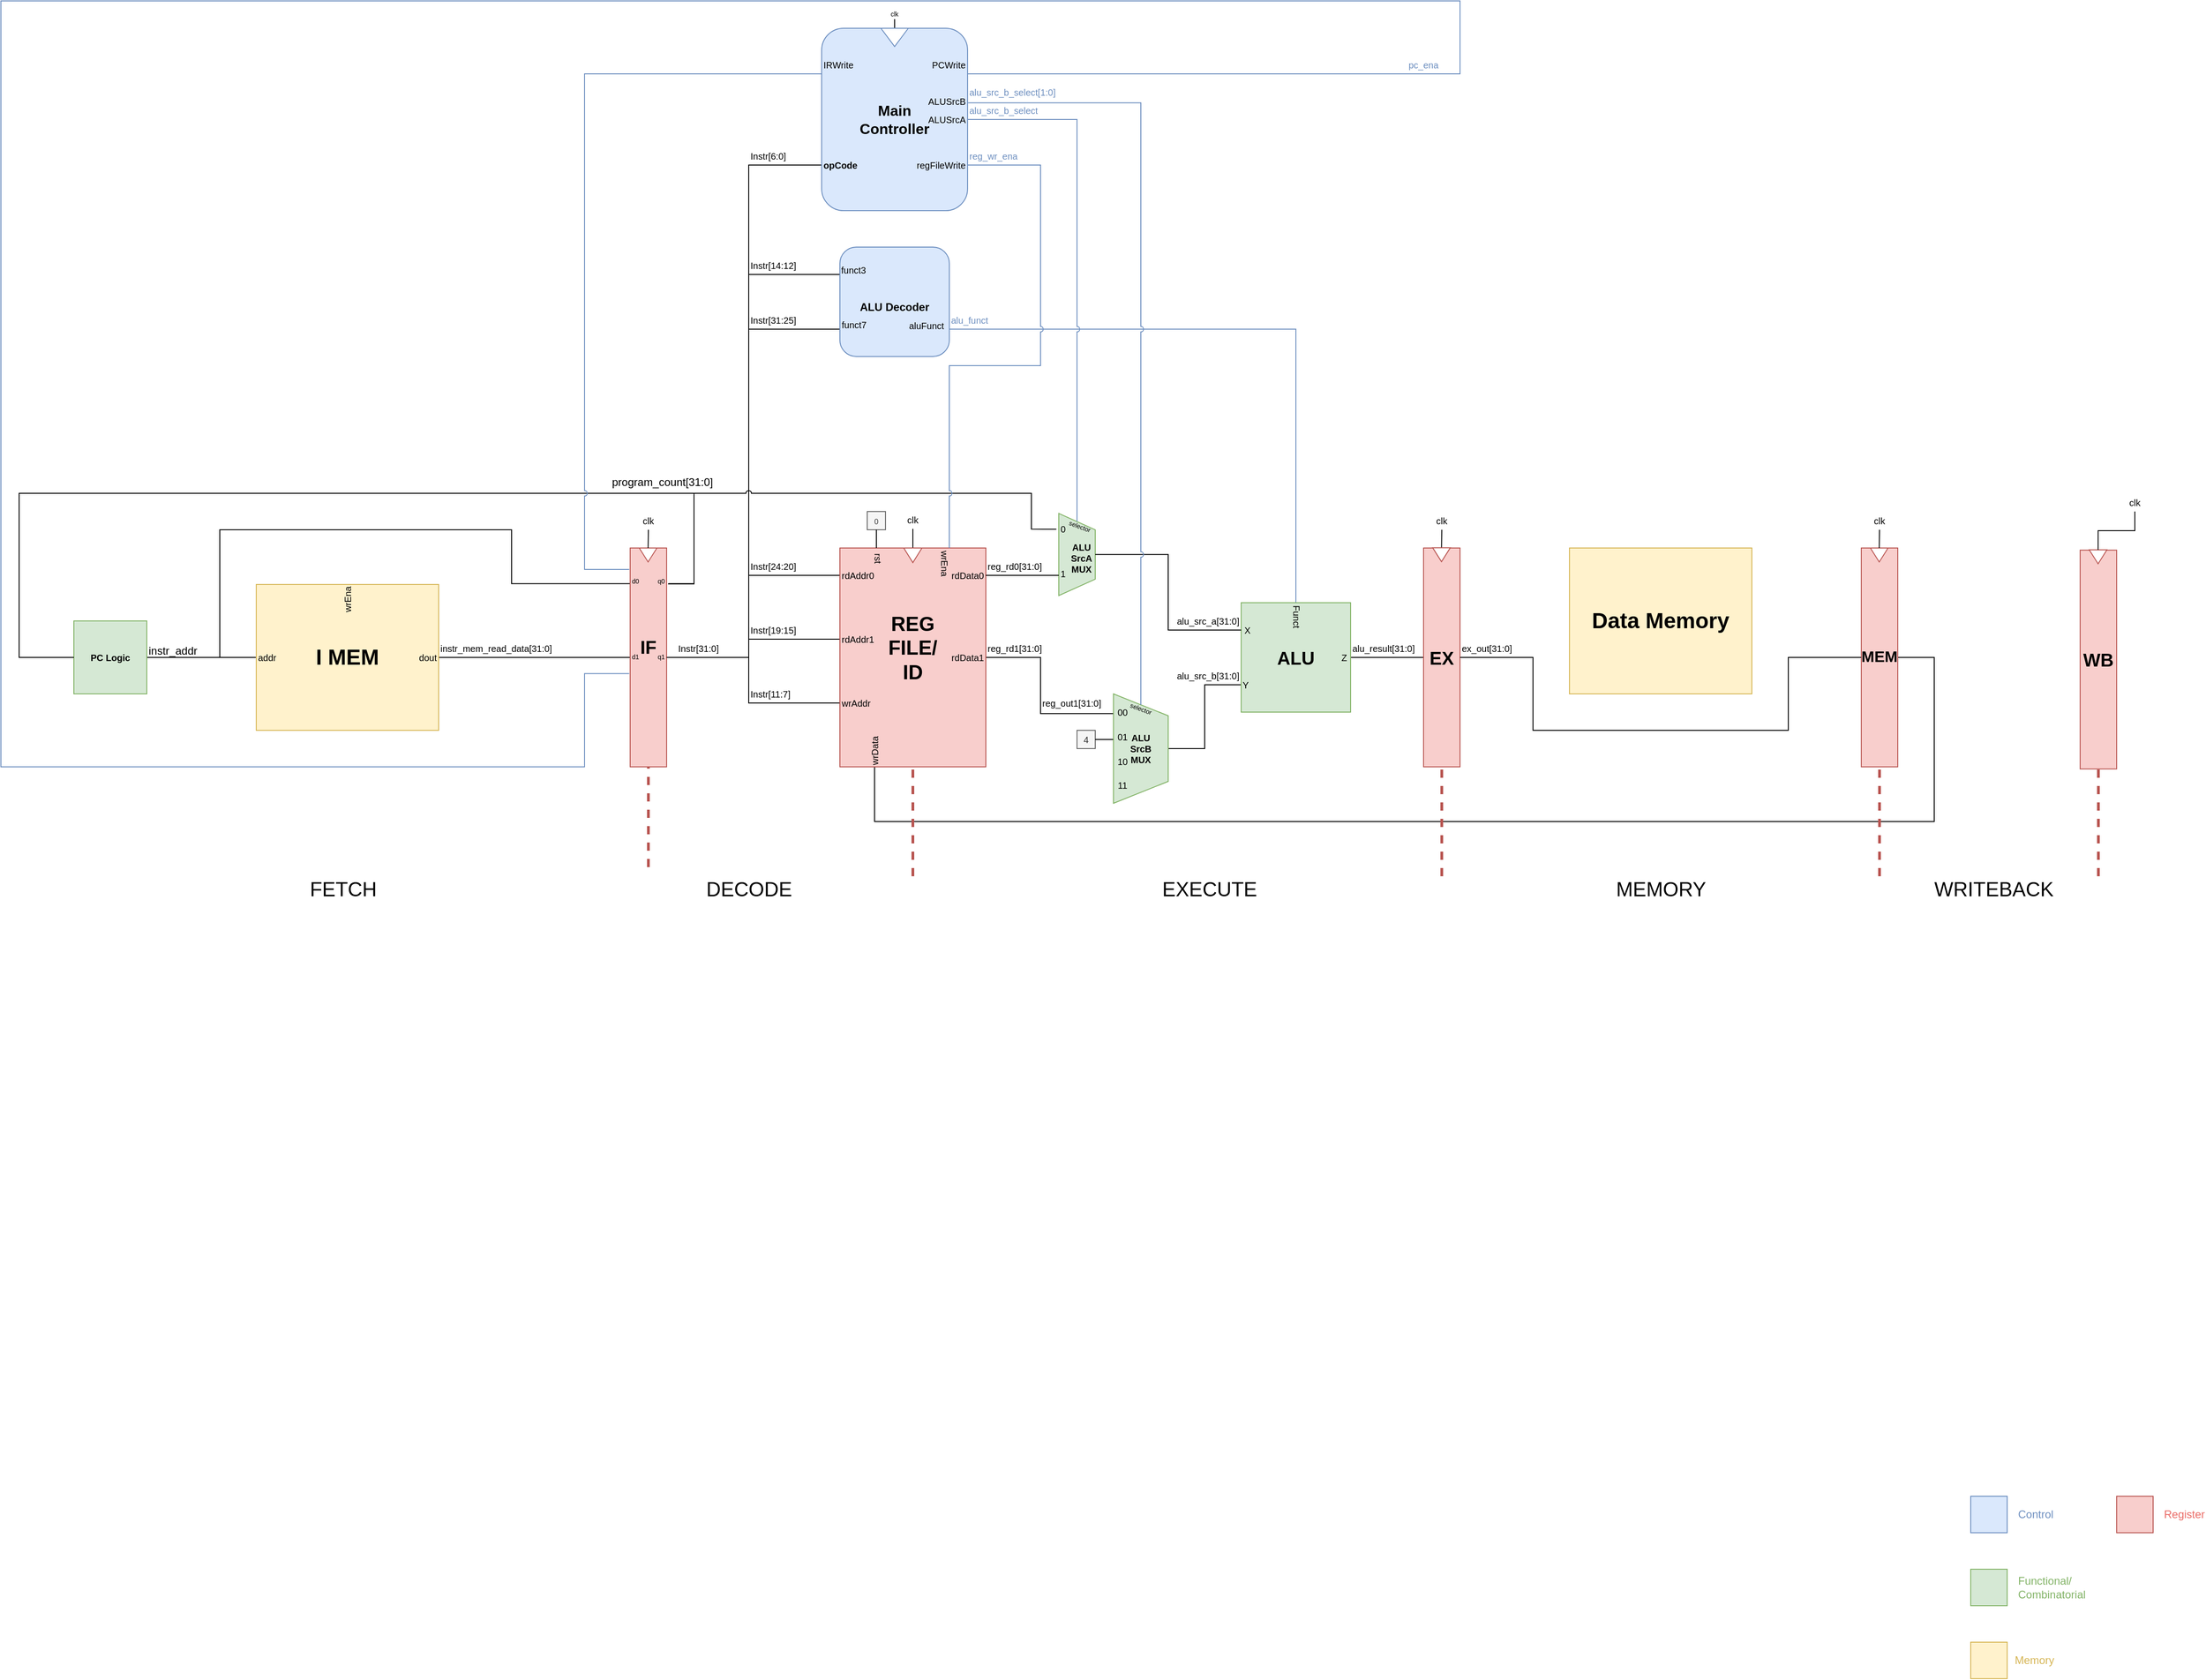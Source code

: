 <mxfile version="12.6.8" type="github" pages="2">
  <diagram id="l-QONBMP0DDUvviEroiV" name="Core">
    <mxGraphModel dx="4478" dy="2729" grid="1" gridSize="10" guides="0" tooltips="1" connect="1" arrows="0" fold="0" page="1" pageScale="1" pageWidth="1654" pageHeight="1169" math="0" shadow="0">
      <root>
        <mxCell id="0"/>
        <mxCell id="1" parent="0"/>
        <mxCell id="583djeTrPw9-yn3PCTqU-2" style="edgeStyle=orthogonalEdgeStyle;rounded=0;jumpStyle=arc;orthogonalLoop=1;jettySize=auto;html=1;exitX=1;exitY=0.5;exitDx=0;exitDy=0;endArrow=none;endFill=0;fontSize=10;align=center;entryX=0;entryY=0.25;entryDx=0;entryDy=0;" edge="1" parent="1" source="JDJYhe-PeFsWq8iMDvUq-47" target="b9wL08kcFKdRMESmPfWV-22">
          <mxGeometry relative="1" as="geometry">
            <mxPoint x="-140" y="60.167" as="targetPoint"/>
            <Array as="points">
              <mxPoint x="-100"/>
              <mxPoint x="-100" y="-420"/>
            </Array>
          </mxGeometry>
        </mxCell>
        <mxCell id="z4j0CR-0EhmNLGbJofKO-28" style="edgeStyle=orthogonalEdgeStyle;rounded=0;jumpStyle=arc;orthogonalLoop=1;jettySize=auto;html=1;exitX=0;exitY=0.75;exitDx=0;exitDy=0;endArrow=none;endFill=0;fontSize=10;align=center;entryX=1;entryY=0.5;entryDx=0;entryDy=0;" edge="1" parent="1" source="JDJYhe-PeFsWq8iMDvUq-133" target="JDJYhe-PeFsWq8iMDvUq-47">
          <mxGeometry relative="1" as="geometry">
            <mxPoint x="-140" y="-120" as="targetPoint"/>
            <Array as="points">
              <mxPoint x="-100" y="-540"/>
              <mxPoint x="-100"/>
            </Array>
          </mxGeometry>
        </mxCell>
        <mxCell id="JDJYhe-PeFsWq8iMDvUq-89" style="edgeStyle=orthogonalEdgeStyle;rounded=0;orthogonalLoop=1;jettySize=auto;html=1;exitX=1;exitY=0.5;exitDx=0;exitDy=0;endArrow=none;endFill=0;strokeWidth=1;fontSize=10;fontColor=#000000;entryX=0;entryY=0.75;entryDx=0;entryDy=0;" parent="1" source="JDJYhe-PeFsWq8iMDvUq-47" target="b9wL08kcFKdRMESmPfWV-22" edge="1">
          <mxGeometry relative="1" as="geometry">
            <mxPoint y="-350" as="targetPoint"/>
            <Array as="points">
              <mxPoint x="-100"/>
              <mxPoint x="-100" y="-360"/>
            </Array>
          </mxGeometry>
        </mxCell>
        <mxCell id="s02TYjQidGqxEzfGsm-3-4" style="edgeStyle=orthogonalEdgeStyle;rounded=0;orthogonalLoop=1;jettySize=auto;html=1;exitX=1;exitY=0.5;exitDx=0;exitDy=0;endArrow=none;endFill=0;entryX=0;entryY=0.5;entryDx=0;entryDy=0;" edge="1" parent="1" source="H52QTwc8cEu2d-Yzidcd-53" target="JDJYhe-PeFsWq8iMDvUq-82">
          <mxGeometry relative="1" as="geometry">
            <mxPoint x="40" y="170" as="targetPoint"/>
            <Array as="points">
              <mxPoint x="1200"/>
              <mxPoint x="1200" y="180"/>
              <mxPoint x="38" y="180"/>
            </Array>
          </mxGeometry>
        </mxCell>
        <mxCell id="H52QTwc8cEu2d-Yzidcd-53" value="&lt;b&gt;&lt;font style=&quot;font-size: 17px&quot;&gt;MEM&lt;/font&gt;&lt;br style=&quot;font-size: 10px&quot;&gt;&lt;/b&gt;" style="rounded=0;whiteSpace=wrap;html=1;fillColor=#f8cecc;fontSize=10;align=center;strokeColor=#b85450;" parent="1" vertex="1">
          <mxGeometry x="1120" y="-120" width="40" height="240" as="geometry"/>
        </mxCell>
        <mxCell id="H52QTwc8cEu2d-Yzidcd-48" value="" style="endArrow=none;dashed=1;html=1;strokeWidth=3;fontSize=7;fontColor=#000000;fillColor=#f8cecc;strokeColor=#b85450;entryX=0.5;entryY=1;entryDx=0;entryDy=0;" parent="1" edge="1" target="JDJYhe-PeFsWq8iMDvUq-101">
          <mxGeometry width="50" height="50" relative="1" as="geometry">
            <mxPoint x="660" y="240" as="sourcePoint"/>
            <mxPoint x="660" y="-280" as="targetPoint"/>
          </mxGeometry>
        </mxCell>
        <mxCell id="H52QTwc8cEu2d-Yzidcd-34" value="" style="endArrow=none;dashed=1;html=1;strokeWidth=3;fontSize=7;fontColor=#000000;fillColor=#f8cecc;strokeColor=#b85450;entryX=0.5;entryY=1;entryDx=0;entryDy=0;" parent="1" edge="1" target="JDJYhe-PeFsWq8iMDvUq-47">
          <mxGeometry width="50" height="50" relative="1" as="geometry">
            <mxPoint x="-210" y="230" as="sourcePoint"/>
            <mxPoint x="-210" y="130" as="targetPoint"/>
          </mxGeometry>
        </mxCell>
        <mxCell id="H52QTwc8cEu2d-Yzidcd-40" value="" style="endArrow=none;dashed=1;html=1;strokeWidth=3;fontSize=7;fontColor=#000000;fillColor=#f8cecc;strokeColor=#b85450;" parent="1" edge="1">
          <mxGeometry width="50" height="50" relative="1" as="geometry">
            <mxPoint x="80" y="240" as="sourcePoint"/>
            <mxPoint x="80" y="120" as="targetPoint"/>
          </mxGeometry>
        </mxCell>
        <mxCell id="b9wL08kcFKdRMESmPfWV-15" value="" style="whiteSpace=wrap;html=1;aspect=fixed;fillColor=#dae8fc;strokeColor=#6c8ebf;" parent="1" vertex="1">
          <mxGeometry x="1240" y="920" width="40" height="40" as="geometry"/>
        </mxCell>
        <mxCell id="b9wL08kcFKdRMESmPfWV-16" value="" style="whiteSpace=wrap;html=1;aspect=fixed;fillColor=#d5e8d4;strokeColor=#82b366;" parent="1" vertex="1">
          <mxGeometry x="1240" y="1000" width="40" height="40" as="geometry"/>
        </mxCell>
        <mxCell id="b9wL08kcFKdRMESmPfWV-17" value="" style="whiteSpace=wrap;html=1;aspect=fixed;fillColor=#fff2cc;strokeColor=#d6b656;" parent="1" vertex="1">
          <mxGeometry x="1240" y="1080" width="40" height="40" as="geometry"/>
        </mxCell>
        <mxCell id="b9wL08kcFKdRMESmPfWV-18" value="&lt;font color=&quot;#6c8ebf&quot;&gt;Control&lt;/font&gt;" style="text;html=1;strokeColor=none;fillColor=none;align=left;verticalAlign=middle;whiteSpace=wrap;rounded=0;" parent="1" vertex="1">
          <mxGeometry x="1290" y="930" width="40" height="20" as="geometry"/>
        </mxCell>
        <mxCell id="b9wL08kcFKdRMESmPfWV-19" value="&lt;font&gt;Functional/&lt;br&gt;Combinatorial&lt;/font&gt;" style="text;html=1;strokeColor=none;fillColor=none;align=left;verticalAlign=middle;whiteSpace=wrap;rounded=0;fontColor=#82B366;" parent="1" vertex="1">
          <mxGeometry x="1290" y="1010" width="40" height="20" as="geometry"/>
        </mxCell>
        <mxCell id="b9wL08kcFKdRMESmPfWV-20" value="&lt;font&gt;Memory&lt;/font&gt;" style="text;html=1;strokeColor=none;fillColor=none;align=center;verticalAlign=middle;whiteSpace=wrap;rounded=0;fontColor=#D6B656;" parent="1" vertex="1">
          <mxGeometry x="1290" y="1087.5" width="40" height="25" as="geometry"/>
        </mxCell>
        <mxCell id="b9wL08kcFKdRMESmPfWV-31" value="" style="group;fontSize=10;" parent="1" vertex="1" connectable="0">
          <mxGeometry x="410" y="50" width="160" height="110" as="geometry"/>
        </mxCell>
        <mxCell id="JDJYhe-PeFsWq8iMDvUq-6" value="Instr[31:0]" style="text;html=1;strokeColor=none;fillColor=none;align=center;verticalAlign=middle;whiteSpace=wrap;rounded=0;fontSize=10;" parent="1" vertex="1">
          <mxGeometry x="-180" y="-20" width="50" height="20" as="geometry"/>
        </mxCell>
        <mxCell id="JDJYhe-PeFsWq8iMDvUq-45" value="" style="whiteSpace=wrap;html=1;aspect=fixed;fillColor=#f8cecc;strokeColor=#b85450;" parent="1" vertex="1">
          <mxGeometry x="1400" y="920" width="40" height="40" as="geometry"/>
        </mxCell>
        <mxCell id="JDJYhe-PeFsWq8iMDvUq-46" value="&lt;font&gt;Register&lt;/font&gt;" style="text;html=1;strokeColor=none;fillColor=none;align=left;verticalAlign=middle;whiteSpace=wrap;rounded=0;fontColor=#EA6B66;" parent="1" vertex="1">
          <mxGeometry x="1450" y="930" width="40" height="20" as="geometry"/>
        </mxCell>
        <mxCell id="JDJYhe-PeFsWq8iMDvUq-49" style="edgeStyle=orthogonalEdgeStyle;rounded=0;orthogonalLoop=1;jettySize=auto;html=1;exitX=1;exitY=0.5;exitDx=0;exitDy=0;endArrow=none;endFill=0;strokeWidth=1;fontSize=10;fontColor=#EA6B66;entryX=0;entryY=0.25;entryDx=0;entryDy=0;" parent="1" source="JDJYhe-PeFsWq8iMDvUq-47" edge="1">
          <mxGeometry relative="1" as="geometry">
            <mxPoint y="-60" as="targetPoint"/>
            <Array as="points">
              <mxPoint x="-100"/>
              <mxPoint x="-100" y="-90"/>
            </Array>
          </mxGeometry>
        </mxCell>
        <mxCell id="JDJYhe-PeFsWq8iMDvUq-34" style="edgeStyle=orthogonalEdgeStyle;rounded=0;orthogonalLoop=1;jettySize=auto;html=1;endArrow=none;endFill=0;fontSize=10;exitX=1;exitY=0.5;exitDx=0;exitDy=0;entryX=0;entryY=0.5;entryDx=0;entryDy=0;" parent="1" source="JDJYhe-PeFsWq8iMDvUq-47" edge="1">
          <mxGeometry relative="1" as="geometry">
            <mxPoint as="targetPoint"/>
            <mxPoint x="-320" y="-10" as="sourcePoint"/>
            <Array as="points">
              <mxPoint x="-100"/>
              <mxPoint x="-100" y="-20"/>
            </Array>
          </mxGeometry>
        </mxCell>
        <mxCell id="JDJYhe-PeFsWq8iMDvUq-51" style="edgeStyle=orthogonalEdgeStyle;rounded=0;orthogonalLoop=1;jettySize=auto;html=1;exitX=1;exitY=0.5;exitDx=0;exitDy=0;entryX=0;entryY=0.5;entryDx=0;entryDy=0;endArrow=none;endFill=0;strokeWidth=1;fontSize=10;fontColor=#EA6B66;" parent="1" source="JDJYhe-PeFsWq8iMDvUq-18" target="JDJYhe-PeFsWq8iMDvUq-47" edge="1">
          <mxGeometry relative="1" as="geometry">
            <Array as="points">
              <mxPoint x="-330"/>
              <mxPoint x="-330"/>
            </Array>
          </mxGeometry>
        </mxCell>
        <mxCell id="JDJYhe-PeFsWq8iMDvUq-55" value="instr_mem_read_data[31:0]" style="text;html=1;strokeColor=none;fillColor=none;align=left;verticalAlign=middle;whiteSpace=wrap;rounded=0;fontSize=10;fontColor=#000000;" parent="1" vertex="1">
          <mxGeometry x="-440" y="-20" width="100" height="20" as="geometry"/>
        </mxCell>
        <mxCell id="JDJYhe-PeFsWq8iMDvUq-91" style="edgeStyle=orthogonalEdgeStyle;rounded=0;orthogonalLoop=1;jettySize=auto;html=1;exitX=1;exitY=0.75;exitDx=0;exitDy=0;endArrow=none;endFill=0;strokeWidth=1;fontSize=10;fontColor=#000000;entryX=0.5;entryY=0;entryDx=0;entryDy=0;fillColor=#dae8fc;strokeColor=#6c8ebf;jumpStyle=arc;" parent="1" source="b9wL08kcFKdRMESmPfWV-22" target="b9wL08kcFKdRMESmPfWV-4" edge="1">
          <mxGeometry relative="1" as="geometry">
            <mxPoint x="440" y="-30" as="targetPoint"/>
          </mxGeometry>
        </mxCell>
        <mxCell id="JDJYhe-PeFsWq8iMDvUq-122" style="edgeStyle=orthogonalEdgeStyle;rounded=0;jumpStyle=arc;orthogonalLoop=1;jettySize=auto;html=1;exitX=1;exitY=0.5;exitDx=0;exitDy=0;endArrow=none;endFill=0;strokeWidth=1;fontSize=10;fontColor=#000000;entryX=0;entryY=0.5;entryDx=0;entryDy=0;" parent="1" source="b9wL08kcFKdRMESmPfWV-4" target="JDJYhe-PeFsWq8iMDvUq-101" edge="1">
          <mxGeometry relative="1" as="geometry">
            <mxPoint x="610" y="20" as="targetPoint"/>
            <Array as="points">
              <mxPoint x="560"/>
            </Array>
          </mxGeometry>
        </mxCell>
        <mxCell id="JDJYhe-PeFsWq8iMDvUq-129" style="edgeStyle=orthogonalEdgeStyle;rounded=0;jumpStyle=arc;orthogonalLoop=1;jettySize=auto;html=1;exitX=1;exitY=0.5;exitDx=0;exitDy=0;endArrow=none;endFill=0;strokeWidth=1;fontSize=10;fontColor=#000000;entryX=0;entryY=0.75;entryDx=0;entryDy=0;" parent="1" source="JDJYhe-PeFsWq8iMDvUq-47" edge="1">
          <mxGeometry relative="1" as="geometry">
            <mxPoint y="60" as="targetPoint"/>
            <Array as="points">
              <mxPoint x="-100"/>
              <mxPoint x="-100" y="50"/>
            </Array>
          </mxGeometry>
        </mxCell>
        <mxCell id="JDJYhe-PeFsWq8iMDvUq-132" value="" style="group" parent="1" vertex="1" connectable="0">
          <mxGeometry x="-80" y="-450" width="250" height="120" as="geometry"/>
        </mxCell>
        <mxCell id="b9wL08kcFKdRMESmPfWV-39" value="" style="group;rounded=0;fontSize=10;" parent="JDJYhe-PeFsWq8iMDvUq-132" vertex="1" connectable="0">
          <mxGeometry x="30" width="220" height="120" as="geometry"/>
        </mxCell>
        <mxCell id="b9wL08kcFKdRMESmPfWV-29" value="" style="group;fontSize=10;" parent="b9wL08kcFKdRMESmPfWV-39" vertex="1" connectable="0">
          <mxGeometry width="210" height="120" as="geometry"/>
        </mxCell>
        <mxCell id="b9wL08kcFKdRMESmPfWV-22" value="&lt;b&gt;&lt;br style=&quot;font-size: 10px&quot;&gt;&lt;font style=&quot;font-size: 12px&quot;&gt;ALU Decoder&lt;/font&gt;&lt;/b&gt;" style="rounded=1;whiteSpace=wrap;html=1;fillColor=#dae8fc;strokeColor=#6c8ebf;fontSize=10;glass=0;shadow=0;comic=0;" parent="b9wL08kcFKdRMESmPfWV-29" vertex="1">
          <mxGeometry x="50" width="120" height="120" as="geometry"/>
        </mxCell>
        <mxCell id="b9wL08kcFKdRMESmPfWV-28" value="&lt;font style=&quot;font-size: 10px&quot;&gt;aluFunct&lt;br style=&quot;font-size: 10px&quot;&gt;&lt;/font&gt;" style="text;html=1;strokeColor=none;fillColor=none;align=center;verticalAlign=middle;whiteSpace=wrap;rounded=0;fontSize=10;" parent="b9wL08kcFKdRMESmPfWV-29" vertex="1">
          <mxGeometry x="120" y="81" width="50" height="10" as="geometry"/>
        </mxCell>
        <mxCell id="S8RZ_7sWAsN10gz5XgzC-13" value="&lt;font style=&quot;font-size: 10px;&quot;&gt;funct3&lt;/font&gt;" style="text;html=1;strokeColor=none;fillColor=none;align=center;verticalAlign=middle;whiteSpace=wrap;rounded=0;fontSize=10;" parent="b9wL08kcFKdRMESmPfWV-29" vertex="1">
          <mxGeometry x="50" y="20" width="30" height="10" as="geometry"/>
        </mxCell>
        <mxCell id="JDJYhe-PeFsWq8iMDvUq-1" value="&lt;font style=&quot;font-size: 10px;&quot;&gt;funct7&lt;/font&gt;" style="text;html=1;strokeColor=none;fillColor=none;align=left;verticalAlign=middle;whiteSpace=wrap;rounded=0;fontSize=10;" parent="b9wL08kcFKdRMESmPfWV-29" vertex="1">
          <mxGeometry x="50" y="80" width="30" height="10" as="geometry"/>
        </mxCell>
        <mxCell id="JDJYhe-PeFsWq8iMDvUq-145" value="alu_funct" style="text;html=1;strokeColor=none;fillColor=none;align=left;verticalAlign=middle;whiteSpace=wrap;rounded=0;shadow=0;glass=0;comic=0;fontSize=10;fontColor=#6C8EBF;" parent="b9wL08kcFKdRMESmPfWV-29" vertex="1">
          <mxGeometry x="170" y="70" width="40" height="20" as="geometry"/>
        </mxCell>
        <mxCell id="JDJYhe-PeFsWq8iMDvUq-8" value="Instr[31:25]" style="text;html=1;strokeColor=none;fillColor=none;align=left;verticalAlign=middle;whiteSpace=wrap;rounded=0;fontSize=10;" parent="JDJYhe-PeFsWq8iMDvUq-132" vertex="1">
          <mxGeometry x="-20" y="70" width="70" height="20" as="geometry"/>
        </mxCell>
        <mxCell id="JDJYhe-PeFsWq8iMDvUq-135" value="pc_ena" style="text;html=1;strokeColor=none;fillColor=none;align=center;verticalAlign=middle;whiteSpace=wrap;rounded=0;shadow=0;glass=0;comic=0;fontSize=10;fontColor=#6C8EBF;" parent="1" vertex="1">
          <mxGeometry x="620" y="-660" width="40" height="20" as="geometry"/>
        </mxCell>
        <mxCell id="JDJYhe-PeFsWq8iMDvUq-98" style="edgeStyle=orthogonalEdgeStyle;rounded=0;orthogonalLoop=1;jettySize=auto;html=1;endArrow=none;endFill=0;strokeWidth=1;fontSize=10;fontColor=#000000;fillColor=#dae8fc;strokeColor=#6c8ebf;jumpStyle=arc;entryX=1;entryY=0.25;entryDx=0;entryDy=0;exitX=-0.025;exitY=0.574;exitDx=0;exitDy=0;exitPerimeter=0;" parent="1" source="JDJYhe-PeFsWq8iMDvUq-47" target="JDJYhe-PeFsWq8iMDvUq-133" edge="1">
          <mxGeometry relative="1" as="geometry">
            <mxPoint x="-820" y="-70" as="targetPoint"/>
            <mxPoint x="-840" y="-120" as="sourcePoint"/>
            <Array as="points">
              <mxPoint x="-280" y="18"/>
              <mxPoint x="-280" y="120"/>
              <mxPoint x="-920" y="120"/>
              <mxPoint x="-920" y="-720"/>
              <mxPoint x="680" y="-720"/>
              <mxPoint x="680" y="-640"/>
            </Array>
          </mxGeometry>
        </mxCell>
        <mxCell id="JDJYhe-PeFsWq8iMDvUq-143" value="Instr[6:0]" style="text;html=1;strokeColor=none;fillColor=none;align=left;verticalAlign=middle;whiteSpace=wrap;rounded=0;fontSize=10;" parent="1" vertex="1">
          <mxGeometry x="-100" y="-560" width="80" height="20" as="geometry"/>
        </mxCell>
        <mxCell id="JDJYhe-PeFsWq8iMDvUq-157" style="edgeStyle=orthogonalEdgeStyle;rounded=0;jumpStyle=arc;orthogonalLoop=1;jettySize=auto;html=1;exitX=1;exitY=0.5;exitDx=0;exitDy=0;endArrow=none;endFill=0;strokeWidth=1;fontSize=10;fontColor=#000000;entryX=0.18;entryY=0.994;entryDx=0;entryDy=0;entryPerimeter=0;" parent="1" source="JDJYhe-PeFsWq8iMDvUq-75" target="JDJYhe-PeFsWq8iMDvUq-151" edge="1">
          <mxGeometry relative="1" as="geometry">
            <mxPoint x="370" y="50.143" as="targetPoint"/>
            <mxPoint x="250" y="60" as="sourcePoint"/>
            <Array as="points">
              <mxPoint x="220"/>
              <mxPoint x="220" y="62"/>
            </Array>
          </mxGeometry>
        </mxCell>
        <mxCell id="JDJYhe-PeFsWq8iMDvUq-159" style="edgeStyle=orthogonalEdgeStyle;rounded=0;jumpStyle=arc;orthogonalLoop=1;jettySize=auto;html=1;exitX=0.5;exitY=0;exitDx=0;exitDy=0;entryX=0;entryY=0.75;entryDx=0;entryDy=0;endArrow=none;endFill=0;strokeWidth=1;fontSize=10;fontColor=#000000;" parent="1" source="JDJYhe-PeFsWq8iMDvUq-151" target="b9wL08kcFKdRMESmPfWV-4" edge="1">
          <mxGeometry relative="1" as="geometry">
            <mxPoint x="390" y="60" as="sourcePoint"/>
          </mxGeometry>
        </mxCell>
        <mxCell id="JDJYhe-PeFsWq8iMDvUq-161" value="" style="group" parent="1" vertex="1" connectable="0">
          <mxGeometry x="390" y="-60" width="230" height="120" as="geometry"/>
        </mxCell>
        <mxCell id="JDJYhe-PeFsWq8iMDvUq-148" value="" style="group" parent="JDJYhe-PeFsWq8iMDvUq-161" vertex="1" connectable="0">
          <mxGeometry x="50" width="180" height="120" as="geometry"/>
        </mxCell>
        <mxCell id="JDJYhe-PeFsWq8iMDvUq-121" value="" style="group" parent="JDJYhe-PeFsWq8iMDvUq-148" vertex="1" connectable="0">
          <mxGeometry width="120" height="120" as="geometry"/>
        </mxCell>
        <mxCell id="b9wL08kcFKdRMESmPfWV-4" value="&lt;b&gt;&lt;font style=&quot;font-size: 20px&quot;&gt;ALU&lt;/font&gt;&lt;/b&gt;" style="whiteSpace=wrap;html=1;aspect=fixed;fillColor=#d5e8d4;strokeColor=#82b366;fontSize=10;" parent="JDJYhe-PeFsWq8iMDvUq-121" vertex="1">
          <mxGeometry width="120" height="120" as="geometry"/>
        </mxCell>
        <mxCell id="b9wL08kcFKdRMESmPfWV-14" value="&lt;span style=&quot;font-size: 10px;&quot;&gt;Z&lt;/span&gt;" style="text;html=1;strokeColor=none;fillColor=none;align=center;verticalAlign=middle;whiteSpace=wrap;rounded=0;fontSize=10;" parent="JDJYhe-PeFsWq8iMDvUq-121" vertex="1">
          <mxGeometry x="108" y="55" width="10" height="10" as="geometry"/>
        </mxCell>
        <mxCell id="b9wL08kcFKdRMESmPfWV-24" value="&lt;span style=&quot;font-size: 10px;&quot;&gt;Funct&lt;br style=&quot;font-size: 10px;&quot;&gt;&lt;/span&gt;" style="text;html=1;strokeColor=none;fillColor=none;align=center;verticalAlign=middle;whiteSpace=wrap;rounded=0;rotation=90;fontSize=10;" parent="JDJYhe-PeFsWq8iMDvUq-121" vertex="1">
          <mxGeometry x="47" y="11" width="29" height="9" as="geometry"/>
        </mxCell>
        <mxCell id="b9wL08kcFKdRMESmPfWV-7" value="&lt;font style=&quot;font-size: 10px;&quot;&gt;X&lt;/font&gt;" style="text;html=1;strokeColor=none;fillColor=none;align=center;verticalAlign=middle;whiteSpace=wrap;rounded=0;fontSize=10;" parent="JDJYhe-PeFsWq8iMDvUq-121" vertex="1">
          <mxGeometry x="2" y="20" width="10" height="20" as="geometry"/>
        </mxCell>
        <mxCell id="b9wL08kcFKdRMESmPfWV-10" value="&lt;span style=&quot;font-size: 10px;&quot;&gt;Y&lt;/span&gt;" style="text;html=1;strokeColor=none;fillColor=none;align=center;verticalAlign=middle;whiteSpace=wrap;rounded=0;fontSize=10;" parent="JDJYhe-PeFsWq8iMDvUq-121" vertex="1">
          <mxGeometry y="80" width="10" height="20" as="geometry"/>
        </mxCell>
        <mxCell id="JDJYhe-PeFsWq8iMDvUq-127" value="alu_result[31:0]" style="text;html=1;strokeColor=none;fillColor=none;align=left;verticalAlign=middle;whiteSpace=wrap;rounded=0;fontSize=10;fontColor=#000000;" parent="JDJYhe-PeFsWq8iMDvUq-148" vertex="1">
          <mxGeometry x="120" y="40" width="60" height="20" as="geometry"/>
        </mxCell>
        <mxCell id="JDJYhe-PeFsWq8iMDvUq-116" value="alu_src_a[31:0]" style="text;html=1;strokeColor=none;fillColor=none;align=right;verticalAlign=middle;whiteSpace=wrap;rounded=0;fontSize=10;fontColor=#000000;" parent="JDJYhe-PeFsWq8iMDvUq-161" vertex="1">
          <mxGeometry y="10" width="50" height="20" as="geometry"/>
        </mxCell>
        <mxCell id="JDJYhe-PeFsWq8iMDvUq-117" value="alu_src_b[31:0]" style="text;html=1;strokeColor=none;fillColor=none;align=right;verticalAlign=middle;whiteSpace=wrap;rounded=0;fontSize=10;fontColor=#000000;" parent="JDJYhe-PeFsWq8iMDvUq-161" vertex="1">
          <mxGeometry y="70" width="50" height="20" as="geometry"/>
        </mxCell>
        <mxCell id="JDJYhe-PeFsWq8iMDvUq-147" value="reg_wr_ena" style="text;html=1;strokeColor=none;fillColor=none;align=left;verticalAlign=middle;whiteSpace=wrap;rounded=0;shadow=0;glass=0;comic=0;fontSize=10;fontColor=#6C8EBF;" parent="1" vertex="1">
          <mxGeometry x="140" y="-560" width="70" height="20" as="geometry"/>
        </mxCell>
        <mxCell id="JDJYhe-PeFsWq8iMDvUq-169" value="alu_src_b_select[1:0]" style="text;html=1;strokeColor=none;fillColor=none;align=left;verticalAlign=middle;whiteSpace=wrap;rounded=0;shadow=0;glass=0;comic=0;fontSize=10;fontColor=#6C8EBF;" parent="1" vertex="1">
          <mxGeometry x="140" y="-630" width="70" height="20" as="geometry"/>
        </mxCell>
        <mxCell id="JDJYhe-PeFsWq8iMDvUq-172" value="" style="group" parent="1" vertex="1" connectable="0">
          <mxGeometry x="270" y="50" width="120" height="100" as="geometry"/>
        </mxCell>
        <mxCell id="JDJYhe-PeFsWq8iMDvUq-158" value="" style="group" parent="JDJYhe-PeFsWq8iMDvUq-172" vertex="1" connectable="0">
          <mxGeometry width="120" height="100" as="geometry"/>
        </mxCell>
        <mxCell id="JDJYhe-PeFsWq8iMDvUq-151" value="" style="shape=trapezoid;perimeter=trapezoidPerimeter;whiteSpace=wrap;html=1;rounded=0;shadow=0;glass=0;comic=0;fillColor=#d5e8d4;fontSize=10;align=center;rotation=90;strokeColor=#82b366;" parent="JDJYhe-PeFsWq8iMDvUq-158" vertex="1">
          <mxGeometry y="20" width="120" height="60" as="geometry"/>
        </mxCell>
        <mxCell id="JDJYhe-PeFsWq8iMDvUq-152" value="&lt;b&gt;ALU SrcB&lt;br&gt;MUX&lt;/b&gt;" style="text;html=1;strokeColor=none;fillColor=none;align=center;verticalAlign=middle;whiteSpace=wrap;rounded=0;shadow=0;glass=0;comic=0;fontSize=10;fontColor=#000000;" parent="JDJYhe-PeFsWq8iMDvUq-158" vertex="1">
          <mxGeometry x="40" y="30" width="40" height="40" as="geometry"/>
        </mxCell>
        <mxCell id="JDJYhe-PeFsWq8iMDvUq-153" value="00" style="text;html=1;strokeColor=none;fillColor=none;align=center;verticalAlign=middle;whiteSpace=wrap;rounded=0;shadow=0;glass=0;comic=0;fontSize=10;fontColor=#000000;" parent="JDJYhe-PeFsWq8iMDvUq-158" vertex="1">
          <mxGeometry x="30" width="20" height="20" as="geometry"/>
        </mxCell>
        <mxCell id="JDJYhe-PeFsWq8iMDvUq-154" value="01" style="text;html=1;strokeColor=none;fillColor=none;align=center;verticalAlign=middle;whiteSpace=wrap;rounded=0;shadow=0;glass=0;comic=0;fontSize=10;fontColor=#000000;" parent="JDJYhe-PeFsWq8iMDvUq-158" vertex="1">
          <mxGeometry x="30" y="27" width="20" height="20" as="geometry"/>
        </mxCell>
        <mxCell id="JDJYhe-PeFsWq8iMDvUq-155" value="10" style="text;html=1;strokeColor=none;fillColor=none;align=center;verticalAlign=middle;whiteSpace=wrap;rounded=0;shadow=0;glass=0;comic=0;fontSize=10;fontColor=#000000;" parent="JDJYhe-PeFsWq8iMDvUq-158" vertex="1">
          <mxGeometry x="30" y="54" width="20" height="20" as="geometry"/>
        </mxCell>
        <mxCell id="JDJYhe-PeFsWq8iMDvUq-156" value="11" style="text;html=1;strokeColor=none;fillColor=none;align=center;verticalAlign=middle;whiteSpace=wrap;rounded=0;shadow=0;glass=0;comic=0;fontSize=10;fontColor=#000000;" parent="JDJYhe-PeFsWq8iMDvUq-158" vertex="1">
          <mxGeometry x="30" y="80" width="20" height="20" as="geometry"/>
        </mxCell>
        <mxCell id="JDJYhe-PeFsWq8iMDvUq-162" value="4" style="whiteSpace=wrap;html=1;aspect=fixed;rounded=0;shadow=0;glass=0;comic=0;fillColor=#f5f5f5;fontSize=10;fontColor=#333333;align=center;strokeColor=#666666;" parent="JDJYhe-PeFsWq8iMDvUq-158" vertex="1">
          <mxGeometry x="-10" y="30" width="20" height="20" as="geometry"/>
        </mxCell>
        <mxCell id="JDJYhe-PeFsWq8iMDvUq-163" style="edgeStyle=orthogonalEdgeStyle;rounded=0;jumpStyle=arc;orthogonalLoop=1;jettySize=auto;html=1;exitX=1;exitY=0.5;exitDx=0;exitDy=0;entryX=0.415;entryY=1.006;entryDx=0;entryDy=0;entryPerimeter=0;endArrow=none;endFill=0;strokeWidth=1;fontSize=10;fontColor=#000000;" parent="JDJYhe-PeFsWq8iMDvUq-158" source="JDJYhe-PeFsWq8iMDvUq-162" target="JDJYhe-PeFsWq8iMDvUq-151" edge="1">
          <mxGeometry relative="1" as="geometry"/>
        </mxCell>
        <mxCell id="JDJYhe-PeFsWq8iMDvUq-170" value="selector" style="text;html=1;strokeColor=none;fillColor=none;align=center;verticalAlign=middle;whiteSpace=wrap;rounded=0;shadow=0;glass=0;comic=0;fontSize=7;fontColor=#000000;rotation=20;" parent="JDJYhe-PeFsWq8iMDvUq-158" vertex="1">
          <mxGeometry x="40" y="-3" width="40" height="20" as="geometry"/>
        </mxCell>
        <mxCell id="JDJYhe-PeFsWq8iMDvUq-175" style="edgeStyle=orthogonalEdgeStyle;rounded=0;jumpStyle=arc;orthogonalLoop=1;jettySize=auto;html=1;exitX=0;exitY=0.5;exitDx=0;exitDy=0;entryX=0.5;entryY=1;entryDx=0;entryDy=0;endArrow=none;endFill=0;strokeWidth=1;fontSize=7;fontColor=#000000;" parent="1" source="JDJYhe-PeFsWq8iMDvUq-173" edge="1">
          <mxGeometry relative="1" as="geometry">
            <mxPoint x="60" y="-700" as="targetPoint"/>
          </mxGeometry>
        </mxCell>
        <mxCell id="H52QTwc8cEu2d-Yzidcd-8" style="edgeStyle=orthogonalEdgeStyle;rounded=0;jumpStyle=arc;orthogonalLoop=1;jettySize=auto;html=1;exitX=1;exitY=0.5;exitDx=0;exitDy=0;entryX=0;entryY=0.5;entryDx=0;entryDy=0;endArrow=none;endFill=0;strokeWidth=1;fontSize=7;fontColor=#000000;" parent="1" source="H52QTwc8cEu2d-Yzidcd-7" target="JDJYhe-PeFsWq8iMDvUq-18" edge="1">
          <mxGeometry relative="1" as="geometry">
            <Array as="points">
              <mxPoint x="-660"/>
              <mxPoint x="-660"/>
            </Array>
          </mxGeometry>
        </mxCell>
        <mxCell id="H52QTwc8cEu2d-Yzidcd-14" style="edgeStyle=orthogonalEdgeStyle;rounded=0;jumpStyle=arc;orthogonalLoop=1;jettySize=auto;html=1;exitX=1;exitY=0.5;exitDx=0;exitDy=0;entryX=-0.008;entryY=0.163;entryDx=0;entryDy=0;entryPerimeter=0;endArrow=none;endFill=0;strokeWidth=1;fontSize=7;fontColor=#000000;" parent="1" source="H52QTwc8cEu2d-Yzidcd-7" target="JDJYhe-PeFsWq8iMDvUq-47" edge="1">
          <mxGeometry relative="1" as="geometry">
            <Array as="points">
              <mxPoint x="-680"/>
              <mxPoint x="-680" y="-140"/>
              <mxPoint x="-360" y="-140"/>
              <mxPoint x="-360" y="-81"/>
            </Array>
          </mxGeometry>
        </mxCell>
        <mxCell id="H52QTwc8cEu2d-Yzidcd-7" value="&lt;font size=&quot;1&quot;&gt;&lt;b&gt;PC Logic&lt;br&gt;&lt;/b&gt;&lt;/font&gt;" style="whiteSpace=wrap;html=1;aspect=fixed;rounded=0;shadow=0;glass=0;comic=0;fillColor=#d5e8d4;fontSize=7;align=center;strokeColor=#82b366;" parent="1" vertex="1">
          <mxGeometry x="-840" y="-40" width="80" height="80" as="geometry"/>
        </mxCell>
        <mxCell id="JDJYhe-PeFsWq8iMDvUq-26" value="addr0" style="text;html=1;strokeColor=none;fillColor=none;align=center;verticalAlign=middle;whiteSpace=wrap;rounded=0;fontSize=10;" parent="1" vertex="1">
          <mxGeometry x="-590" y="-25" width="40" height="20" as="geometry"/>
        </mxCell>
        <mxCell id="JDJYhe-PeFsWq8iMDvUq-84" value="" style="group;fontSize=10;" parent="1" vertex="1" connectable="0">
          <mxGeometry x="-640" y="-80" width="200" height="160" as="geometry"/>
        </mxCell>
        <mxCell id="JDJYhe-PeFsWq8iMDvUq-18" value="&lt;b&gt;&lt;font style=&quot;font-size: 24px&quot;&gt;I MEM&lt;/font&gt;&lt;/b&gt;" style="rounded=0;whiteSpace=wrap;html=1;fontSize=10;fillColor=#fff2cc;strokeColor=#d6b656;" parent="JDJYhe-PeFsWq8iMDvUq-84" vertex="1">
          <mxGeometry width="200" height="160" as="geometry"/>
        </mxCell>
        <mxCell id="H52QTwc8cEu2d-Yzidcd-69" value="&lt;font style=&quot;font-size: 10px&quot;&gt;addr&lt;/font&gt;" style="text;html=1;strokeColor=none;fillColor=none;align=left;verticalAlign=middle;whiteSpace=wrap;rounded=0;shadow=0;glass=0;comic=0;fontSize=12;fontColor=#000000;" parent="JDJYhe-PeFsWq8iMDvUq-84" vertex="1">
          <mxGeometry y="70" width="40" height="20" as="geometry"/>
        </mxCell>
        <mxCell id="H52QTwc8cEu2d-Yzidcd-70" value="&lt;font style=&quot;font-size: 10px&quot;&gt;dout&lt;br&gt;&lt;/font&gt;" style="text;html=1;strokeColor=none;fillColor=none;align=right;verticalAlign=middle;whiteSpace=wrap;rounded=0;shadow=0;glass=0;comic=0;fontSize=12;fontColor=#000000;" parent="JDJYhe-PeFsWq8iMDvUq-84" vertex="1">
          <mxGeometry x="160" y="70" width="40" height="20" as="geometry"/>
        </mxCell>
        <mxCell id="H52QTwc8cEu2d-Yzidcd-71" value="&lt;font style=&quot;font-size: 10px&quot;&gt;wrEna&lt;br&gt;&lt;/font&gt;" style="text;html=1;strokeColor=none;fillColor=none;align=right;verticalAlign=middle;whiteSpace=wrap;rounded=0;shadow=0;glass=0;comic=0;fontSize=12;fontColor=#000000;rotation=-90;" parent="JDJYhe-PeFsWq8iMDvUq-84" vertex="1">
          <mxGeometry x="80" y="10" width="40" height="20" as="geometry"/>
        </mxCell>
        <mxCell id="H52QTwc8cEu2d-Yzidcd-13" value="" style="group" parent="1" vertex="1" connectable="0">
          <mxGeometry x="-310" y="-180" width="40" height="300" as="geometry"/>
        </mxCell>
        <mxCell id="H52QTwc8cEu2d-Yzidcd-12" value="" style="group" parent="H52QTwc8cEu2d-Yzidcd-13" vertex="1" connectable="0">
          <mxGeometry x="80" y="58" width="40" height="242" as="geometry"/>
        </mxCell>
        <mxCell id="JDJYhe-PeFsWq8iMDvUq-47" value="&lt;b&gt;&lt;font style=&quot;font-size: 20px&quot;&gt;IF&lt;br&gt;&lt;br&gt;&lt;/font&gt;&lt;/b&gt;" style="rounded=0;whiteSpace=wrap;html=1;fillColor=#f8cecc;fontSize=10;align=center;strokeColor=#b85450;" parent="H52QTwc8cEu2d-Yzidcd-12" vertex="1">
          <mxGeometry y="2" width="40" height="240" as="geometry"/>
        </mxCell>
        <mxCell id="JDJYhe-PeFsWq8iMDvUq-48" value="" style="triangle;whiteSpace=wrap;html=1;fillColor=#FFFFFF;fontSize=10;align=left;rotation=90;strokeColor=#b85450;" parent="H52QTwc8cEu2d-Yzidcd-12" vertex="1">
          <mxGeometry x="12.02" width="15.32" height="19.38" as="geometry"/>
        </mxCell>
        <mxCell id="H52QTwc8cEu2d-Yzidcd-15" value="d0" style="text;html=1;strokeColor=none;fillColor=none;align=left;verticalAlign=middle;whiteSpace=wrap;rounded=0;shadow=0;glass=0;comic=0;fontSize=7;fontColor=#000000;" parent="H52QTwc8cEu2d-Yzidcd-12" vertex="1">
          <mxGeometry y="29" width="20" height="20" as="geometry"/>
        </mxCell>
        <mxCell id="H52QTwc8cEu2d-Yzidcd-16" value="q0" style="text;html=1;strokeColor=none;fillColor=none;align=right;verticalAlign=middle;whiteSpace=wrap;rounded=0;shadow=0;glass=0;comic=0;fontSize=7;fontColor=#000000;" parent="H52QTwc8cEu2d-Yzidcd-12" vertex="1">
          <mxGeometry x="20" y="29" width="20" height="20" as="geometry"/>
        </mxCell>
        <mxCell id="H52QTwc8cEu2d-Yzidcd-20" value="d1" style="text;html=1;strokeColor=none;fillColor=none;align=left;verticalAlign=middle;whiteSpace=wrap;rounded=0;shadow=0;glass=0;comic=0;fontSize=7;fontColor=#000000;" parent="H52QTwc8cEu2d-Yzidcd-12" vertex="1">
          <mxGeometry y="112" width="20" height="20" as="geometry"/>
        </mxCell>
        <mxCell id="H52QTwc8cEu2d-Yzidcd-21" value="q1" style="text;html=1;strokeColor=none;fillColor=none;align=right;verticalAlign=middle;whiteSpace=wrap;rounded=0;shadow=0;glass=0;comic=0;fontSize=7;fontColor=#000000;" parent="H52QTwc8cEu2d-Yzidcd-12" vertex="1">
          <mxGeometry x="20" y="112" width="20" height="20" as="geometry"/>
        </mxCell>
        <mxCell id="JDJYhe-PeFsWq8iMDvUq-53" value="clk" style="text;html=1;strokeColor=none;fillColor=none;align=center;verticalAlign=middle;whiteSpace=wrap;rounded=0;fontSize=10;fontColor=#000000;" parent="H52QTwc8cEu2d-Yzidcd-13" vertex="1">
          <mxGeometry x="80" y="20" width="40" height="20" as="geometry"/>
        </mxCell>
        <mxCell id="H52QTwc8cEu2d-Yzidcd-43" style="edgeStyle=orthogonalEdgeStyle;rounded=0;jumpStyle=arc;orthogonalLoop=1;jettySize=auto;html=1;entryX=0;entryY=0.5;entryDx=0;entryDy=0;endArrow=none;endFill=0;strokeWidth=1;fontSize=22;fontColor=#000000;exitX=0.5;exitY=1;exitDx=0;exitDy=0;" parent="H52QTwc8cEu2d-Yzidcd-13" source="JDJYhe-PeFsWq8iMDvUq-53" target="JDJYhe-PeFsWq8iMDvUq-48" edge="1">
          <mxGeometry relative="1" as="geometry">
            <mxPoint x="120" y="50" as="sourcePoint"/>
          </mxGeometry>
        </mxCell>
        <mxCell id="H52QTwc8cEu2d-Yzidcd-28" value="" style="group" parent="1" vertex="1" connectable="0">
          <mxGeometry x="-20" y="-710" width="160" height="220" as="geometry"/>
        </mxCell>
        <mxCell id="JDJYhe-PeFsWq8iMDvUq-164" value="" style="group" parent="H52QTwc8cEu2d-Yzidcd-28" vertex="1" connectable="0">
          <mxGeometry y="20" width="160" height="200" as="geometry"/>
        </mxCell>
        <mxCell id="JDJYhe-PeFsWq8iMDvUq-133" value="&lt;font style=&quot;font-size: 16px&quot;&gt;&lt;b&gt;Main&lt;br&gt;Controller&lt;br&gt;&lt;/b&gt;&lt;/font&gt;" style="rounded=1;whiteSpace=wrap;html=1;shadow=0;glass=0;comic=0;fillColor=#dae8fc;fontSize=10;align=center;strokeColor=#6c8ebf;" parent="JDJYhe-PeFsWq8iMDvUq-164" vertex="1">
          <mxGeometry width="160" height="200" as="geometry"/>
        </mxCell>
        <mxCell id="JDJYhe-PeFsWq8iMDvUq-134" value="PCWrite" style="text;html=1;strokeColor=none;fillColor=none;align=right;verticalAlign=middle;whiteSpace=wrap;rounded=0;shadow=0;glass=0;comic=0;fontSize=10;fontColor=#000000;" parent="JDJYhe-PeFsWq8iMDvUq-164" vertex="1">
          <mxGeometry x="93.333" y="30" width="66.667" height="20" as="geometry"/>
        </mxCell>
        <mxCell id="JDJYhe-PeFsWq8iMDvUq-144" value="opCode" style="text;html=1;strokeColor=none;fillColor=none;align=left;verticalAlign=middle;whiteSpace=wrap;rounded=0;shadow=0;glass=0;comic=0;fontSize=10;fontColor=#000000;fontStyle=1" parent="JDJYhe-PeFsWq8iMDvUq-164" vertex="1">
          <mxGeometry y="140" width="53.333" height="20" as="geometry"/>
        </mxCell>
        <mxCell id="JDJYhe-PeFsWq8iMDvUq-146" value="regFileWrite" style="text;html=1;strokeColor=none;fillColor=none;align=right;verticalAlign=middle;whiteSpace=wrap;rounded=0;shadow=0;glass=0;comic=0;fontSize=10;fontColor=#000000;" parent="JDJYhe-PeFsWq8iMDvUq-164" vertex="1">
          <mxGeometry x="93.333" y="140" width="66.667" height="20" as="geometry"/>
        </mxCell>
        <mxCell id="JDJYhe-PeFsWq8iMDvUq-167" value="ALUSrcB" style="text;html=1;strokeColor=none;fillColor=none;align=right;verticalAlign=middle;whiteSpace=wrap;rounded=0;shadow=0;glass=0;comic=0;fontSize=10;fontColor=#000000;" parent="JDJYhe-PeFsWq8iMDvUq-164" vertex="1">
          <mxGeometry x="110" y="70" width="50" height="20" as="geometry"/>
        </mxCell>
        <mxCell id="JDJYhe-PeFsWq8iMDvUq-173" value="" style="triangle;whiteSpace=wrap;html=1;rounded=0;shadow=0;glass=0;comic=0;fillColor=#FFFFFF;fontSize=7;align=left;rotation=90;strokeColor=#6c8ebf;" parent="JDJYhe-PeFsWq8iMDvUq-164" vertex="1">
          <mxGeometry x="70" y="-5" width="20" height="30" as="geometry"/>
        </mxCell>
        <mxCell id="z4j0CR-0EhmNLGbJofKO-23" value="ALUSrcA" style="text;html=1;strokeColor=none;fillColor=none;align=right;verticalAlign=middle;whiteSpace=wrap;rounded=0;shadow=0;glass=0;comic=0;fontSize=10;fontColor=#000000;" vertex="1" parent="JDJYhe-PeFsWq8iMDvUq-164">
          <mxGeometry x="110" y="90" width="50" height="20" as="geometry"/>
        </mxCell>
        <mxCell id="583djeTrPw9-yn3PCTqU-1" value="IRWrite" style="text;html=1;strokeColor=none;fillColor=none;align=left;verticalAlign=middle;whiteSpace=wrap;rounded=0;shadow=0;glass=0;comic=0;fontSize=10;fontColor=#000000;" vertex="1" parent="JDJYhe-PeFsWq8iMDvUq-164">
          <mxGeometry y="30" width="53.333" height="20" as="geometry"/>
        </mxCell>
        <mxCell id="JDJYhe-PeFsWq8iMDvUq-174" value="clk" style="text;html=1;strokeColor=none;fillColor=none;align=center;verticalAlign=middle;whiteSpace=wrap;rounded=0;shadow=0;glass=0;comic=0;fontSize=7;fontColor=#000000;" parent="H52QTwc8cEu2d-Yzidcd-28" vertex="1">
          <mxGeometry x="60" width="40" height="10" as="geometry"/>
        </mxCell>
        <mxCell id="H52QTwc8cEu2d-Yzidcd-32" value="" style="group" parent="1" vertex="1" connectable="0">
          <mxGeometry x="-100" y="-180" width="405.106" height="300" as="geometry"/>
        </mxCell>
        <mxCell id="z4j0CR-0EhmNLGbJofKO-16" value="" style="group" vertex="1" connectable="0" parent="H52QTwc8cEu2d-Yzidcd-32">
          <mxGeometry x="339.786" y="30.003" width="65.32" height="82.237" as="geometry"/>
        </mxCell>
        <mxCell id="z4j0CR-0EhmNLGbJofKO-15" value="" style="group" vertex="1" connectable="0" parent="z4j0CR-0EhmNLGbJofKO-16">
          <mxGeometry width="65.32" height="82.237" as="geometry"/>
        </mxCell>
        <mxCell id="z4j0CR-0EhmNLGbJofKO-14" value="" style="group" vertex="1" connectable="0" parent="z4j0CR-0EhmNLGbJofKO-15">
          <mxGeometry width="65.32" height="82.237" as="geometry"/>
        </mxCell>
        <mxCell id="z4j0CR-0EhmNLGbJofKO-20" value="" style="group" vertex="1" connectable="0" parent="z4j0CR-0EhmNLGbJofKO-14">
          <mxGeometry y="7.105e-15" width="65.32" height="82.237" as="geometry"/>
        </mxCell>
        <mxCell id="z4j0CR-0EhmNLGbJofKO-3" value="" style="shape=trapezoid;perimeter=trapezoidPerimeter;whiteSpace=wrap;html=1;rounded=0;shadow=0;glass=0;comic=0;fillColor=#d5e8d4;fontSize=10;align=center;rotation=90;strokeColor=#82b366;" vertex="1" parent="z4j0CR-0EhmNLGbJofKO-20">
          <mxGeometry x="-24.89" y="17.13" width="90.21" height="40" as="geometry"/>
        </mxCell>
        <mxCell id="z4j0CR-0EhmNLGbJofKO-4" value="&lt;b&gt;ALU SrcA&lt;br&gt;MUX&lt;/b&gt;" style="text;html=1;strokeColor=none;fillColor=none;align=center;verticalAlign=middle;whiteSpace=wrap;rounded=0;shadow=0;glass=0;comic=0;fontSize=10;fontColor=#000000;" vertex="1" parent="z4j0CR-0EhmNLGbJofKO-20">
          <mxGeometry x="12.21" y="26.24" width="25.79" height="30" as="geometry"/>
        </mxCell>
        <mxCell id="z4j0CR-0EhmNLGbJofKO-13" value="1" style="text;html=1;strokeColor=none;fillColor=none;align=left;verticalAlign=middle;whiteSpace=wrap;rounded=0;fontSize=10;" vertex="1" parent="z4j0CR-0EhmNLGbJofKO-20">
          <mxGeometry x="0.214" y="48.237" width="10" height="20" as="geometry"/>
        </mxCell>
        <mxCell id="z4j0CR-0EhmNLGbJofKO-12" value="0" style="text;html=1;strokeColor=none;fillColor=none;align=left;verticalAlign=middle;whiteSpace=wrap;rounded=0;fontSize=10;" vertex="1" parent="z4j0CR-0EhmNLGbJofKO-20">
          <mxGeometry x="0.214" y="-1.003" width="10" height="20" as="geometry"/>
        </mxCell>
        <mxCell id="z4j0CR-0EhmNLGbJofKO-11" value="selector" style="text;html=1;strokeColor=none;fillColor=none;align=center;verticalAlign=middle;whiteSpace=wrap;rounded=0;shadow=0;glass=0;comic=0;fontSize=7;fontColor=#000000;rotation=20;" vertex="1" parent="z4j0CR-0EhmNLGbJofKO-20">
          <mxGeometry x="3.214" y="-3.003" width="40" height="20" as="geometry"/>
        </mxCell>
        <mxCell id="JDJYhe-PeFsWq8iMDvUq-87" value="Instr[24:20]" style="text;html=1;strokeColor=none;fillColor=none;align=left;verticalAlign=middle;whiteSpace=wrap;rounded=0;fontSize=10;" parent="H52QTwc8cEu2d-Yzidcd-32" vertex="1">
          <mxGeometry y="70" width="50" height="20" as="geometry"/>
        </mxCell>
        <mxCell id="JDJYhe-PeFsWq8iMDvUq-88" value="Instr[19:15]" style="text;html=1;strokeColor=none;fillColor=none;align=left;verticalAlign=middle;whiteSpace=wrap;rounded=0;fontSize=10;" parent="H52QTwc8cEu2d-Yzidcd-32" vertex="1">
          <mxGeometry y="140" width="60" height="20" as="geometry"/>
        </mxCell>
        <mxCell id="JDJYhe-PeFsWq8iMDvUq-130" value="Instr[11:7]" style="text;html=1;strokeColor=none;fillColor=none;align=left;verticalAlign=middle;whiteSpace=wrap;rounded=0;fontSize=10;" parent="H52QTwc8cEu2d-Yzidcd-32" vertex="1">
          <mxGeometry y="210" width="60" height="20" as="geometry"/>
        </mxCell>
        <mxCell id="JDJYhe-PeFsWq8iMDvUq-60" value="clk" style="text;html=1;strokeColor=none;fillColor=none;align=center;verticalAlign=middle;whiteSpace=wrap;rounded=0;fontSize=10;" parent="H52QTwc8cEu2d-Yzidcd-32" vertex="1">
          <mxGeometry x="160" y="19" width="40" height="20" as="geometry"/>
        </mxCell>
        <mxCell id="JDJYhe-PeFsWq8iMDvUq-64" value="&lt;font style=&quot;font-size: 8px&quot;&gt;0&lt;/font&gt;" style="whiteSpace=wrap;html=1;aspect=fixed;fillColor=#f5f5f5;fontSize=10;fontColor=#333333;align=center;strokeColor=#666666;" parent="H52QTwc8cEu2d-Yzidcd-32" vertex="1">
          <mxGeometry x="130" y="20" width="20" height="20" as="geometry"/>
        </mxCell>
        <mxCell id="JDJYhe-PeFsWq8iMDvUq-56" value="" style="group;fillColor=#f8cecc;strokeColor=#b85450;fontSize=10;" parent="H52QTwc8cEu2d-Yzidcd-32" vertex="1" connectable="0">
          <mxGeometry x="100" y="60" width="160" height="240" as="geometry"/>
        </mxCell>
        <mxCell id="JDJYhe-PeFsWq8iMDvUq-114" value="reg_rd0[31:0]" style="text;html=1;strokeColor=none;fillColor=none;align=left;verticalAlign=middle;whiteSpace=wrap;rounded=0;fontSize=10;fontColor=#000000;" parent="H52QTwc8cEu2d-Yzidcd-32" vertex="1">
          <mxGeometry x="260" y="70" width="70" height="20" as="geometry"/>
        </mxCell>
        <mxCell id="JDJYhe-PeFsWq8iMDvUq-115" value="reg_rd1[31:0]" style="text;html=1;strokeColor=none;fillColor=none;align=left;verticalAlign=middle;whiteSpace=wrap;rounded=0;fontSize=10;fontColor=#000000;" parent="H52QTwc8cEu2d-Yzidcd-32" vertex="1">
          <mxGeometry x="260" y="160" width="50" height="20" as="geometry"/>
        </mxCell>
        <mxCell id="z4j0CR-0EhmNLGbJofKO-26" style="edgeStyle=orthogonalEdgeStyle;rounded=0;jumpStyle=arc;orthogonalLoop=1;jettySize=auto;html=1;exitX=0;exitY=0.5;exitDx=0;exitDy=0;endArrow=none;endFill=0;fontSize=10;entryX=0.5;entryY=1;entryDx=0;entryDy=0;align=center;" edge="1" parent="H52QTwc8cEu2d-Yzidcd-32" source="JDJYhe-PeFsWq8iMDvUq-58" target="JDJYhe-PeFsWq8iMDvUq-60">
          <mxGeometry relative="1" as="geometry">
            <mxPoint x="200" y="49" as="targetPoint"/>
            <Array as="points">
              <mxPoint x="180" y="40"/>
              <mxPoint x="180" y="40"/>
            </Array>
          </mxGeometry>
        </mxCell>
        <mxCell id="JDJYhe-PeFsWq8iMDvUq-58" value="" style="triangle;whiteSpace=wrap;html=1;fontSize=10;rotation=90;fillColor=#FFFFFF;strokeColor=#b85450;" parent="H52QTwc8cEu2d-Yzidcd-32" vertex="1">
          <mxGeometry x="172" y="58" width="16" height="20" as="geometry"/>
        </mxCell>
        <mxCell id="JDJYhe-PeFsWq8iMDvUq-59" value="rdData0" style="text;html=1;strokeColor=none;fillColor=none;align=right;verticalAlign=middle;whiteSpace=wrap;rounded=0;fontSize=10;" parent="H52QTwc8cEu2d-Yzidcd-32" vertex="1">
          <mxGeometry x="200" y="80" width="60" height="20" as="geometry"/>
        </mxCell>
        <mxCell id="JDJYhe-PeFsWq8iMDvUq-62" value="rst" style="text;html=1;strokeColor=none;fillColor=none;align=left;verticalAlign=middle;whiteSpace=wrap;rounded=0;fontSize=10;fontColor=#000000;rotation=90;" parent="H52QTwc8cEu2d-Yzidcd-32" vertex="1">
          <mxGeometry x="126" y="70" width="32" height="20" as="geometry"/>
        </mxCell>
        <mxCell id="JDJYhe-PeFsWq8iMDvUq-71" value="rdAddr0" style="text;html=1;strokeColor=none;fillColor=none;align=left;verticalAlign=middle;whiteSpace=wrap;rounded=0;fontSize=10;fontColor=#000000;" parent="H52QTwc8cEu2d-Yzidcd-32" vertex="1">
          <mxGeometry x="100" y="80" width="50" height="20" as="geometry"/>
        </mxCell>
        <mxCell id="JDJYhe-PeFsWq8iMDvUq-72" value="rdAddr1" style="text;html=1;strokeColor=none;fillColor=none;align=left;verticalAlign=middle;whiteSpace=wrap;rounded=0;fontSize=10;fontColor=#000000;" parent="H52QTwc8cEu2d-Yzidcd-32" vertex="1">
          <mxGeometry x="100" y="150" width="50" height="20" as="geometry"/>
        </mxCell>
        <mxCell id="JDJYhe-PeFsWq8iMDvUq-74" value="wrAddr" style="text;html=1;strokeColor=none;fillColor=none;align=left;verticalAlign=middle;whiteSpace=wrap;rounded=0;fontSize=10;fontColor=#000000;" parent="H52QTwc8cEu2d-Yzidcd-32" vertex="1">
          <mxGeometry x="100" y="220" width="50" height="20" as="geometry"/>
        </mxCell>
        <mxCell id="JDJYhe-PeFsWq8iMDvUq-75" value="rdData1" style="text;html=1;strokeColor=none;fillColor=none;align=right;verticalAlign=middle;whiteSpace=wrap;rounded=0;fontSize=10;" parent="H52QTwc8cEu2d-Yzidcd-32" vertex="1">
          <mxGeometry x="200" y="170" width="60" height="20" as="geometry"/>
        </mxCell>
        <mxCell id="JDJYhe-PeFsWq8iMDvUq-79" value="wrEna" style="text;html=1;strokeColor=none;fillColor=none;align=left;verticalAlign=middle;whiteSpace=wrap;rounded=0;fontSize=10;fontColor=#000000;rotation=90;" parent="H52QTwc8cEu2d-Yzidcd-32" vertex="1">
          <mxGeometry x="199" y="67" width="32" height="20" as="geometry"/>
        </mxCell>
        <mxCell id="JDJYhe-PeFsWq8iMDvUq-82" value="wrData" style="text;html=1;strokeColor=none;fillColor=none;align=left;verticalAlign=middle;whiteSpace=wrap;rounded=0;fontSize=10;fontColor=#000000;rotation=-90;" parent="H52QTwc8cEu2d-Yzidcd-32" vertex="1">
          <mxGeometry x="113" y="265" width="50" height="20" as="geometry"/>
        </mxCell>
        <mxCell id="H52QTwc8cEu2d-Yzidcd-33" value="&lt;b style=&quot;font-size: 22px&quot;&gt;REG FILE/&lt;br&gt;ID&lt;br&gt;&lt;/b&gt;" style="text;html=1;strokeColor=none;fillColor=none;align=center;verticalAlign=middle;whiteSpace=wrap;rounded=0;shadow=0;glass=0;comic=0;fontSize=22;fontColor=#000000;" parent="H52QTwc8cEu2d-Yzidcd-32" vertex="1">
          <mxGeometry x="160" y="160" width="40" height="20" as="geometry"/>
        </mxCell>
        <mxCell id="JDJYhe-PeFsWq8iMDvUq-160" value="reg_out1[31:0]" style="text;html=1;strokeColor=none;fillColor=none;align=left;verticalAlign=middle;whiteSpace=wrap;rounded=0;fontSize=10;fontColor=#000000;" parent="H52QTwc8cEu2d-Yzidcd-32" vertex="1">
          <mxGeometry x="320" y="220" width="50" height="20" as="geometry"/>
        </mxCell>
        <mxCell id="JDJYhe-PeFsWq8iMDvUq-66" style="edgeStyle=orthogonalEdgeStyle;rounded=0;orthogonalLoop=1;jettySize=auto;html=1;exitX=0.5;exitY=1;exitDx=0;exitDy=0;entryX=0.25;entryY=0;entryDx=0;entryDy=0;endArrow=none;endFill=0;strokeWidth=1;fontSize=10;fontColor=#000000;jumpStyle=arc;" parent="H52QTwc8cEu2d-Yzidcd-32" source="JDJYhe-PeFsWq8iMDvUq-64" edge="1">
          <mxGeometry relative="1" as="geometry">
            <mxPoint x="140" y="60" as="targetPoint"/>
          </mxGeometry>
        </mxCell>
        <mxCell id="H52QTwc8cEu2d-Yzidcd-36" value="FETCH" style="text;html=1;align=center;verticalAlign=middle;resizable=0;points=[];autosize=1;fontSize=22;fontColor=#000000;" parent="1" vertex="1">
          <mxGeometry x="-590" y="240" width="90" height="30" as="geometry"/>
        </mxCell>
        <mxCell id="H52QTwc8cEu2d-Yzidcd-37" value="DECODE" style="text;html=1;align=center;verticalAlign=middle;resizable=0;points=[];autosize=1;fontSize=22;fontColor=#000000;" parent="1" vertex="1">
          <mxGeometry x="-155" y="240" width="110" height="30" as="geometry"/>
        </mxCell>
        <mxCell id="H52QTwc8cEu2d-Yzidcd-44" value="EXECUTE" style="text;html=1;align=center;verticalAlign=middle;resizable=0;points=[];autosize=1;fontSize=22;fontColor=#000000;" parent="1" vertex="1">
          <mxGeometry x="345" y="240" width="120" height="30" as="geometry"/>
        </mxCell>
        <mxCell id="JDJYhe-PeFsWq8iMDvUq-124" value="clk" style="text;html=1;strokeColor=none;fillColor=none;align=center;verticalAlign=middle;whiteSpace=wrap;rounded=0;fontSize=10;fontColor=#000000;" parent="1" vertex="1">
          <mxGeometry x="640" y="-160" width="40" height="20" as="geometry"/>
        </mxCell>
        <mxCell id="JDJYhe-PeFsWq8iMDvUq-125" style="edgeStyle=orthogonalEdgeStyle;rounded=0;jumpStyle=arc;orthogonalLoop=1;jettySize=auto;html=1;exitX=0;exitY=0.5;exitDx=0;exitDy=0;entryX=0.5;entryY=1;entryDx=0;entryDy=0;endArrow=none;endFill=0;strokeWidth=1;fontSize=10;fontColor=#000000;" parent="1" source="JDJYhe-PeFsWq8iMDvUq-102" target="JDJYhe-PeFsWq8iMDvUq-124" edge="1">
          <mxGeometry relative="1" as="geometry"/>
        </mxCell>
        <mxCell id="H52QTwc8cEu2d-Yzidcd-47" value="" style="group" parent="1" vertex="1" connectable="0">
          <mxGeometry x="640" y="-122.34" width="100" height="242.34" as="geometry"/>
        </mxCell>
        <mxCell id="JDJYhe-PeFsWq8iMDvUq-128" value="ex_out[31:0]" style="text;html=1;strokeColor=none;fillColor=none;align=left;verticalAlign=middle;whiteSpace=wrap;rounded=0;fontSize=10;fontColor=#000000;" parent="H52QTwc8cEu2d-Yzidcd-47" vertex="1">
          <mxGeometry x="40" y="102.34" width="60" height="20" as="geometry"/>
        </mxCell>
        <mxCell id="JDJYhe-PeFsWq8iMDvUq-101" value="&lt;b&gt;&lt;font style=&quot;font-size: 20px&quot;&gt;EX&lt;/font&gt;&lt;br style=&quot;font-size: 10px&quot;&gt;&lt;/b&gt;" style="rounded=0;whiteSpace=wrap;html=1;fillColor=#f8cecc;fontSize=10;align=center;strokeColor=#b85450;" parent="H52QTwc8cEu2d-Yzidcd-47" vertex="1">
          <mxGeometry y="2.34" width="40" height="240" as="geometry"/>
        </mxCell>
        <mxCell id="JDJYhe-PeFsWq8iMDvUq-102" value="" style="triangle;whiteSpace=wrap;html=1;fillColor=#FFFFFF;fontSize=10;align=left;rotation=90;strokeColor=#b85450;" parent="H52QTwc8cEu2d-Yzidcd-47" vertex="1">
          <mxGeometry x="12.02" width="15.32" height="19.38" as="geometry"/>
        </mxCell>
        <mxCell id="H52QTwc8cEu2d-Yzidcd-49" value="" style="group;fontSize=10;" parent="1" vertex="1" connectable="0">
          <mxGeometry x="800" y="-120" width="200" height="160" as="geometry"/>
        </mxCell>
        <mxCell id="H52QTwc8cEu2d-Yzidcd-50" value="&lt;b&gt;&lt;font style=&quot;font-size: 24px&quot;&gt;Data Memory&lt;/font&gt;&lt;/b&gt;" style="rounded=0;whiteSpace=wrap;html=1;fontSize=10;fillColor=#fff2cc;strokeColor=#d6b656;" parent="H52QTwc8cEu2d-Yzidcd-49" vertex="1">
          <mxGeometry width="200" height="160" as="geometry"/>
        </mxCell>
        <mxCell id="H52QTwc8cEu2d-Yzidcd-51" value="" style="group" parent="1" vertex="1" connectable="0">
          <mxGeometry x="1120" y="-120" width="100" height="242.34" as="geometry"/>
        </mxCell>
        <mxCell id="H52QTwc8cEu2d-Yzidcd-54" value="" style="triangle;whiteSpace=wrap;html=1;fillColor=#FFFFFF;fontSize=10;align=left;rotation=90;strokeColor=#b85450;" parent="H52QTwc8cEu2d-Yzidcd-51" vertex="1">
          <mxGeometry x="12.02" y="-2" width="15.32" height="19.38" as="geometry"/>
        </mxCell>
        <mxCell id="H52QTwc8cEu2d-Yzidcd-56" style="edgeStyle=orthogonalEdgeStyle;rounded=0;jumpStyle=none;orthogonalLoop=1;jettySize=auto;html=1;exitX=0.5;exitY=1;exitDx=0;exitDy=0;entryX=0;entryY=0.5;entryDx=0;entryDy=0;endArrow=none;endFill=0;strokeWidth=1;fontSize=22;fontColor=#000000;" parent="1" source="H52QTwc8cEu2d-Yzidcd-55" target="H52QTwc8cEu2d-Yzidcd-54" edge="1">
          <mxGeometry relative="1" as="geometry"/>
        </mxCell>
        <mxCell id="H52QTwc8cEu2d-Yzidcd-55" value="clk" style="text;html=1;strokeColor=none;fillColor=none;align=center;verticalAlign=middle;whiteSpace=wrap;rounded=0;fontSize=10;fontColor=#000000;" parent="1" vertex="1">
          <mxGeometry x="1120" y="-160" width="40" height="20" as="geometry"/>
        </mxCell>
        <mxCell id="H52QTwc8cEu2d-Yzidcd-58" value="MEMORY" style="text;html=1;align=center;verticalAlign=middle;resizable=0;points=[];autosize=1;fontSize=22;fontColor=#000000;" parent="1" vertex="1">
          <mxGeometry x="845" y="240" width="110" height="30" as="geometry"/>
        </mxCell>
        <mxCell id="H52QTwc8cEu2d-Yzidcd-59" value="WRITEBACK" style="text;html=1;align=center;verticalAlign=middle;resizable=0;points=[];autosize=1;fontSize=22;fontColor=#000000;" parent="1" vertex="1">
          <mxGeometry x="1190" y="240" width="150" height="30" as="geometry"/>
        </mxCell>
        <mxCell id="H52QTwc8cEu2d-Yzidcd-66" value="&lt;font style=&quot;font-size: 12px&quot;&gt;instr_addr&lt;/font&gt;" style="text;html=1;strokeColor=none;fillColor=none;align=left;verticalAlign=middle;whiteSpace=wrap;rounded=0;shadow=0;glass=0;comic=0;fontSize=22;fontColor=#000000;" parent="1" vertex="1">
          <mxGeometry x="-760" y="-20" width="40" height="20" as="geometry"/>
        </mxCell>
        <mxCell id="H52QTwc8cEu2d-Yzidcd-68" value="&lt;font style=&quot;font-size: 12px&quot;&gt;program_count[31:0]&lt;/font&gt;" style="text;html=1;align=center;verticalAlign=middle;resizable=0;points=[];autosize=1;fontSize=22;fontColor=#000000;" parent="1" vertex="1">
          <mxGeometry x="-260" y="-210" width="130" height="30" as="geometry"/>
        </mxCell>
        <mxCell id="s02TYjQidGqxEzfGsm-3-2" style="edgeStyle=orthogonalEdgeStyle;rounded=0;orthogonalLoop=1;jettySize=auto;html=1;exitX=1;exitY=0.5;exitDx=0;exitDy=0;entryX=0;entryY=0.5;entryDx=0;entryDy=0;endArrow=none;endFill=0;" edge="1" parent="1" source="JDJYhe-PeFsWq8iMDvUq-101" target="H52QTwc8cEu2d-Yzidcd-53">
          <mxGeometry relative="1" as="geometry">
            <Array as="points">
              <mxPoint x="760"/>
              <mxPoint x="760" y="80"/>
              <mxPoint x="1040" y="80"/>
              <mxPoint x="1040"/>
            </Array>
          </mxGeometry>
        </mxCell>
        <mxCell id="s02TYjQidGqxEzfGsm-3-3" value="" style="endArrow=none;dashed=1;html=1;strokeWidth=3;fontSize=7;fontColor=#000000;fillColor=#f8cecc;strokeColor=#b85450;entryX=0.5;entryY=1;entryDx=0;entryDy=0;" edge="1" parent="1" target="H52QTwc8cEu2d-Yzidcd-53">
          <mxGeometry width="50" height="50" relative="1" as="geometry">
            <mxPoint x="1140" y="240" as="sourcePoint"/>
            <mxPoint x="1140" y="140" as="targetPoint"/>
          </mxGeometry>
        </mxCell>
        <mxCell id="H52QTwc8cEu2d-Yzidcd-60" value="" style="endArrow=none;dashed=1;html=1;strokeWidth=3;fontSize=7;fontColor=#000000;fillColor=#f8cecc;strokeColor=#b85450;entryX=0.5;entryY=1;entryDx=0;entryDy=0;" parent="1" edge="1" target="H52QTwc8cEu2d-Yzidcd-62">
          <mxGeometry width="50" height="50" relative="1" as="geometry">
            <mxPoint x="1380" y="240" as="sourcePoint"/>
            <mxPoint x="1380" y="-280" as="targetPoint"/>
          </mxGeometry>
        </mxCell>
        <mxCell id="H52QTwc8cEu2d-Yzidcd-62" value="&lt;b&gt;&lt;font style=&quot;font-size: 20px&quot;&gt;WB&lt;/font&gt;&lt;br style=&quot;font-size: 10px&quot;&gt;&lt;/b&gt;" style="rounded=0;whiteSpace=wrap;html=1;fillColor=#f8cecc;fontSize=10;align=center;strokeColor=#b85450;" parent="1" vertex="1">
          <mxGeometry x="1360" y="-117.66" width="40" height="240" as="geometry"/>
        </mxCell>
        <mxCell id="H52QTwc8cEu2d-Yzidcd-63" value="" style="triangle;whiteSpace=wrap;html=1;fillColor=#FFFFFF;fontSize=10;align=left;rotation=90;strokeColor=#b85450;" parent="1" vertex="1">
          <mxGeometry x="1372.02" y="-120" width="15.32" height="19.38" as="geometry"/>
        </mxCell>
        <mxCell id="H52QTwc8cEu2d-Yzidcd-64" style="edgeStyle=orthogonalEdgeStyle;rounded=0;jumpStyle=none;orthogonalLoop=1;jettySize=auto;html=1;exitX=0.5;exitY=1;exitDx=0;exitDy=0;entryX=0;entryY=0.5;entryDx=0;entryDy=0;endArrow=none;endFill=0;strokeWidth=1;fontSize=22;fontColor=#000000;" parent="1" source="H52QTwc8cEu2d-Yzidcd-65" target="H52QTwc8cEu2d-Yzidcd-63" edge="1">
          <mxGeometry relative="1" as="geometry"/>
        </mxCell>
        <mxCell id="H52QTwc8cEu2d-Yzidcd-65" value="clk" style="text;html=1;strokeColor=none;fillColor=none;align=center;verticalAlign=middle;whiteSpace=wrap;rounded=0;fontSize=10;fontColor=#000000;" parent="1" vertex="1">
          <mxGeometry x="1400" y="-180" width="40" height="20" as="geometry"/>
        </mxCell>
        <mxCell id="z4j0CR-0EhmNLGbJofKO-17" style="edgeStyle=orthogonalEdgeStyle;rounded=0;orthogonalLoop=1;jettySize=auto;html=1;exitX=1;exitY=0.5;exitDx=0;exitDy=0;endArrow=none;endFill=0;fontSize=10;" edge="1" parent="1" source="JDJYhe-PeFsWq8iMDvUq-59">
          <mxGeometry relative="1" as="geometry">
            <mxPoint x="240" y="-90" as="targetPoint"/>
          </mxGeometry>
        </mxCell>
        <mxCell id="z4j0CR-0EhmNLGbJofKO-21" style="edgeStyle=orthogonalEdgeStyle;rounded=0;orthogonalLoop=1;jettySize=auto;html=1;exitX=0.5;exitY=0;exitDx=0;exitDy=0;entryX=0;entryY=0.25;entryDx=0;entryDy=0;endArrow=none;endFill=0;fontSize=10;" edge="1" parent="1" source="z4j0CR-0EhmNLGbJofKO-3" target="b9wL08kcFKdRMESmPfWV-4">
          <mxGeometry relative="1" as="geometry">
            <Array as="points">
              <mxPoint x="360" y="-113"/>
              <mxPoint x="360" y="-30"/>
            </Array>
          </mxGeometry>
        </mxCell>
        <mxCell id="JDJYhe-PeFsWq8iMDvUq-168" style="edgeStyle=orthogonalEdgeStyle;rounded=0;jumpStyle=arc;orthogonalLoop=1;jettySize=auto;html=1;exitX=0;exitY=0.5;exitDx=0;exitDy=0;endArrow=none;endFill=0;strokeWidth=1;fontSize=10;fontColor=#000000;fillColor=#dae8fc;strokeColor=#6c8ebf;entryX=1.004;entryY=0.409;entryDx=0;entryDy=0;entryPerimeter=0;" parent="1" source="JDJYhe-PeFsWq8iMDvUq-151" target="JDJYhe-PeFsWq8iMDvUq-133" edge="1">
          <mxGeometry relative="1" as="geometry">
            <mxPoint x="190" y="-580" as="targetPoint"/>
            <Array as="points">
              <mxPoint x="330" y="-608"/>
            </Array>
          </mxGeometry>
        </mxCell>
        <mxCell id="z4j0CR-0EhmNLGbJofKO-24" value="alu_src_b_select" style="text;html=1;strokeColor=none;fillColor=none;align=left;verticalAlign=middle;whiteSpace=wrap;rounded=0;shadow=0;glass=0;comic=0;fontSize=10;fontColor=#6C8EBF;" vertex="1" parent="1">
          <mxGeometry x="140" y="-610" width="70" height="20" as="geometry"/>
        </mxCell>
        <mxCell id="z4j0CR-0EhmNLGbJofKO-25" style="edgeStyle=orthogonalEdgeStyle;rounded=0;jumpStyle=arc;orthogonalLoop=1;jettySize=auto;html=1;exitX=0;exitY=0.5;exitDx=0;exitDy=0;endArrow=none;endFill=0;fontSize=10;entryX=1;entryY=0.5;entryDx=0;entryDy=0;fillColor=#dae8fc;strokeColor=#6c8ebf;" edge="1" parent="1" source="z4j0CR-0EhmNLGbJofKO-3" target="JDJYhe-PeFsWq8iMDvUq-133">
          <mxGeometry relative="1" as="geometry">
            <mxPoint x="260" y="-500" as="targetPoint"/>
            <Array as="points">
              <mxPoint x="260" y="-590"/>
            </Array>
          </mxGeometry>
        </mxCell>
        <mxCell id="H52QTwc8cEu2d-Yzidcd-18" style="edgeStyle=orthogonalEdgeStyle;rounded=0;jumpStyle=arc;orthogonalLoop=1;jettySize=auto;html=1;exitX=0;exitY=0.5;exitDx=0;exitDy=0;entryX=1.05;entryY=0.163;entryDx=0;entryDy=0;entryPerimeter=0;endArrow=none;endFill=0;strokeWidth=1;fontSize=12;fontColor=#000000;" parent="1" source="H52QTwc8cEu2d-Yzidcd-7" target="JDJYhe-PeFsWq8iMDvUq-47" edge="1">
          <mxGeometry relative="1" as="geometry">
            <mxPoint x="-830" y="-120" as="sourcePoint"/>
            <Array as="points">
              <mxPoint x="-900"/>
              <mxPoint x="-900" y="-180"/>
              <mxPoint x="-160" y="-180"/>
              <mxPoint x="-160" y="-81"/>
            </Array>
          </mxGeometry>
        </mxCell>
        <mxCell id="z4j0CR-0EhmNLGbJofKO-27" style="edgeStyle=orthogonalEdgeStyle;rounded=0;jumpStyle=arc;orthogonalLoop=1;jettySize=auto;html=1;exitX=1.038;exitY=0.164;exitDx=0;exitDy=0;endArrow=none;endFill=0;fontSize=10;exitPerimeter=0;entryX=0.192;entryY=1.067;entryDx=0;entryDy=0;entryPerimeter=0;" edge="1" parent="1" source="JDJYhe-PeFsWq8iMDvUq-47" target="z4j0CR-0EhmNLGbJofKO-3">
          <mxGeometry relative="1" as="geometry">
            <mxPoint x="-220" y="-59.833" as="targetPoint"/>
            <Array as="points">
              <mxPoint x="-160" y="-81"/>
              <mxPoint x="-160" y="-180"/>
              <mxPoint x="210" y="-180"/>
              <mxPoint x="210" y="-141"/>
            </Array>
          </mxGeometry>
        </mxCell>
        <mxCell id="JDJYhe-PeFsWq8iMDvUq-78" style="edgeStyle=orthogonalEdgeStyle;rounded=0;orthogonalLoop=1;jettySize=auto;html=1;exitX=0.75;exitY=0;exitDx=0;exitDy=0;endArrow=none;endFill=0;strokeWidth=1;fontSize=10;fontColor=#000000;fillColor=#dae8fc;strokeColor=#6c8ebf;entryX=1;entryY=0.75;entryDx=0;entryDy=0;jumpStyle=arc;" parent="1" target="JDJYhe-PeFsWq8iMDvUq-133" edge="1">
          <mxGeometry relative="1" as="geometry">
            <mxPoint x="120" y="-160" as="targetPoint"/>
            <mxPoint x="120" y="-120" as="sourcePoint"/>
            <Array as="points">
              <mxPoint x="120" y="-320"/>
              <mxPoint x="220" y="-320"/>
              <mxPoint x="220" y="-540"/>
            </Array>
          </mxGeometry>
        </mxCell>
        <mxCell id="JDJYhe-PeFsWq8iMDvUq-9" value="Instr[14:12]" style="text;html=1;strokeColor=none;fillColor=none;align=left;verticalAlign=middle;whiteSpace=wrap;rounded=0;fontSize=10;" parent="1" vertex="1">
          <mxGeometry x="-100" y="-440" width="80" height="20" as="geometry"/>
        </mxCell>
        <mxCell id="z4j0CR-0EhmNLGbJofKO-29" style="edgeStyle=orthogonalEdgeStyle;rounded=0;orthogonalLoop=1;jettySize=auto;html=1;exitX=1;exitY=0.5;exitDx=0;exitDy=0;entryX=0;entryY=0.75;entryDx=0;entryDy=0;endArrow=none;endFill=0;fontSize=10;" edge="1" parent="1" source="JDJYhe-PeFsWq8iMDvUq-47" target="JDJYhe-PeFsWq8iMDvUq-9">
          <mxGeometry relative="1" as="geometry">
            <Array as="points">
              <mxPoint x="-100"/>
            </Array>
            <mxPoint x="-270" as="sourcePoint"/>
            <mxPoint y="-422.5" as="targetPoint"/>
          </mxGeometry>
        </mxCell>
        <mxCell id="583djeTrPw9-yn3PCTqU-3" style="edgeStyle=orthogonalEdgeStyle;rounded=0;jumpStyle=arc;orthogonalLoop=1;jettySize=auto;html=1;exitX=0;exitY=0.25;exitDx=0;exitDy=0;endArrow=none;endFill=0;fontSize=10;align=center;entryX=-0.025;entryY=0.098;entryDx=0;entryDy=0;entryPerimeter=0;fillColor=#dae8fc;strokeColor=#6c8ebf;" edge="1" parent="1" source="JDJYhe-PeFsWq8iMDvUq-133" target="JDJYhe-PeFsWq8iMDvUq-47">
          <mxGeometry relative="1" as="geometry">
            <mxPoint x="-360" y="-310" as="targetPoint"/>
            <Array as="points">
              <mxPoint x="-280" y="-640"/>
              <mxPoint x="-280" y="-96"/>
            </Array>
          </mxGeometry>
        </mxCell>
      </root>
    </mxGraphModel>
  </diagram>
  <diagram id="cQErdVt6w5tOeqDhSpvD" name="Controller FSM ">
    <mxGraphModel dx="1412" dy="780" grid="1" gridSize="10" guides="1" tooltips="1" connect="1" arrows="1" fold="1" page="1" pageScale="1" pageWidth="4200" pageHeight="3600" math="0" shadow="0">
      <root>
        <mxCell id="hZtiJtiiv7U99mvsQCZV-0"/>
        <mxCell id="hZtiJtiiv7U99mvsQCZV-1" parent="hZtiJtiiv7U99mvsQCZV-0"/>
        <mxCell id="niNVXDPlC_nobChpbWJL-1" style="edgeStyle=orthogonalEdgeStyle;rounded=0;orthogonalLoop=1;jettySize=auto;html=1;exitX=0.5;exitY=1;exitDx=0;exitDy=0;entryX=0.5;entryY=0;entryDx=0;entryDy=0;endArrow=block;endFill=1;" edge="1" parent="hZtiJtiiv7U99mvsQCZV-1" source="hZtiJtiiv7U99mvsQCZV-2" target="MKyRwX9AGzaIZtNdYFAd-0">
          <mxGeometry relative="1" as="geometry">
            <mxPoint x="720" y="320" as="targetPoint"/>
          </mxGeometry>
        </mxCell>
        <mxCell id="hZtiJtiiv7U99mvsQCZV-2" value="&lt;font size=&quot;1&quot;&gt;&lt;span style=&quot;font-size: 12px&quot;&gt;&lt;u style=&quot;font-weight: bold&quot;&gt;FETCH&lt;br&gt;&lt;/u&gt;PCWrite = 1&lt;br&gt;IRWrite = 1&lt;br&gt;regFileWrite = 1&lt;br&gt;&lt;br&gt;ALUSrcA = PC&lt;br&gt;ALUSrcB = CONST4&lt;br&gt;&lt;/span&gt;&lt;/font&gt;" style="ellipse;whiteSpace=wrap;html=1;aspect=fixed;rounded=0;shadow=0;glass=0;comic=0;fillColor=#dae8fc;fontSize=7;align=center;strokeColor=#6c8ebf;" parent="hZtiJtiiv7U99mvsQCZV-1" vertex="1">
          <mxGeometry x="600" y="40" width="240" height="240" as="geometry"/>
        </mxCell>
        <mxCell id="MKyRwX9AGzaIZtNdYFAd-2" style="edgeStyle=orthogonalEdgeStyle;rounded=0;jumpStyle=arc;orthogonalLoop=1;jettySize=auto;html=1;exitX=0.5;exitY=1;exitDx=0;exitDy=0;entryX=0.5;entryY=0;entryDx=0;entryDy=0;endArrow=block;endFill=1;fontSize=10;align=center;" edge="1" parent="hZtiJtiiv7U99mvsQCZV-1" source="MKyRwX9AGzaIZtNdYFAd-0" target="MKyRwX9AGzaIZtNdYFAd-1">
          <mxGeometry relative="1" as="geometry"/>
        </mxCell>
        <mxCell id="MKyRwX9AGzaIZtNdYFAd-0" value="&lt;font size=&quot;1&quot;&gt;&lt;span style=&quot;font-size: 12px&quot;&gt;&lt;b&gt;&lt;u&gt;DECODE&lt;br&gt;&lt;/u&gt;&lt;/b&gt;PCWrite =&amp;nbsp;&lt;br&gt;IRWrite =&amp;nbsp;&lt;br&gt;regFileWrite = 1&lt;br&gt;&lt;br&gt;ALUSrcB =&amp;nbsp;&lt;br&gt;ALUSrcB = REGOUT;&lt;br&gt;&lt;/span&gt;&lt;/font&gt;" style="ellipse;whiteSpace=wrap;html=1;aspect=fixed;rounded=0;shadow=0;glass=0;comic=0;fillColor=#dae8fc;fontSize=7;align=center;strokeColor=#6c8ebf;" vertex="1" parent="hZtiJtiiv7U99mvsQCZV-1">
          <mxGeometry x="600" y="320" width="240" height="240" as="geometry"/>
        </mxCell>
        <mxCell id="MKyRwX9AGzaIZtNdYFAd-5" style="edgeStyle=orthogonalEdgeStyle;rounded=0;jumpStyle=arc;orthogonalLoop=1;jettySize=auto;html=1;exitX=0.5;exitY=1;exitDx=0;exitDy=0;entryX=0.5;entryY=0;entryDx=0;entryDy=0;endArrow=block;endFill=1;fontSize=10;align=center;" edge="1" parent="hZtiJtiiv7U99mvsQCZV-1" source="MKyRwX9AGzaIZtNdYFAd-1" target="MKyRwX9AGzaIZtNdYFAd-3">
          <mxGeometry relative="1" as="geometry"/>
        </mxCell>
        <mxCell id="MKyRwX9AGzaIZtNdYFAd-1" value="&lt;font size=&quot;1&quot;&gt;&lt;span style=&quot;font-size: 12px&quot;&gt;&lt;b&gt;&lt;u&gt;EXECUTE&lt;br&gt;&lt;/u&gt;&lt;/b&gt;PCWrite =&amp;nbsp;&lt;br&gt;IRWrite =&amp;nbsp;&lt;br&gt;regFileWrite = 1&lt;br&gt;&lt;br&gt;ALUSrcB =&amp;nbsp;&lt;br&gt;ALUSrcB = REGOUT;&lt;br&gt;&lt;/span&gt;&lt;/font&gt;" style="ellipse;whiteSpace=wrap;html=1;aspect=fixed;rounded=0;shadow=0;glass=0;comic=0;fillColor=#dae8fc;fontSize=7;align=center;strokeColor=#6c8ebf;" vertex="1" parent="hZtiJtiiv7U99mvsQCZV-1">
          <mxGeometry x="600" y="600" width="240" height="240" as="geometry"/>
        </mxCell>
        <mxCell id="MKyRwX9AGzaIZtNdYFAd-6" style="edgeStyle=orthogonalEdgeStyle;rounded=0;jumpStyle=arc;orthogonalLoop=1;jettySize=auto;html=1;exitX=0.5;exitY=1;exitDx=0;exitDy=0;endArrow=block;endFill=1;fontSize=10;align=center;" edge="1" parent="hZtiJtiiv7U99mvsQCZV-1" source="MKyRwX9AGzaIZtNdYFAd-3" target="MKyRwX9AGzaIZtNdYFAd-4">
          <mxGeometry relative="1" as="geometry"/>
        </mxCell>
        <mxCell id="MKyRwX9AGzaIZtNdYFAd-3" value="&lt;font size=&quot;1&quot;&gt;&lt;span style=&quot;font-size: 12px&quot;&gt;&lt;b&gt;&lt;u&gt;MEM&lt;br&gt;&lt;/u&gt;&lt;/b&gt;PCWrite =&amp;nbsp;&lt;br&gt;IRWrite =&amp;nbsp;&lt;br&gt;regFileWrite = 1&lt;br&gt;&lt;br&gt;ALUSrcB =&amp;nbsp;&lt;br&gt;ALUSrcB = REGOUT;&lt;br&gt;&lt;/span&gt;&lt;/font&gt;" style="ellipse;whiteSpace=wrap;html=1;aspect=fixed;rounded=0;shadow=0;glass=0;comic=0;fillColor=#dae8fc;fontSize=7;align=center;strokeColor=#6c8ebf;" vertex="1" parent="hZtiJtiiv7U99mvsQCZV-1">
          <mxGeometry x="600" y="880" width="240" height="240" as="geometry"/>
        </mxCell>
        <mxCell id="MKyRwX9AGzaIZtNdYFAd-4" value="&lt;font size=&quot;1&quot;&gt;&lt;span style=&quot;font-size: 12px&quot;&gt;&lt;u style=&quot;font-weight: bold&quot;&gt;WRITEBACK&lt;br&gt;&lt;/u&gt;PCWrite =&amp;nbsp;&lt;br&gt;IRWrite =&amp;nbsp;&lt;br&gt;regFileWrite = 1&lt;br&gt;&lt;br&gt;ALUSrcB =&amp;nbsp;&lt;br&gt;ALUSrcB = REGOUT;&lt;br&gt;&lt;/span&gt;&lt;/font&gt;" style="ellipse;whiteSpace=wrap;html=1;aspect=fixed;rounded=0;shadow=0;glass=0;comic=0;fillColor=#dae8fc;fontSize=7;align=center;strokeColor=#6c8ebf;" vertex="1" parent="hZtiJtiiv7U99mvsQCZV-1">
          <mxGeometry x="600" y="1160" width="240" height="240" as="geometry"/>
        </mxCell>
      </root>
    </mxGraphModel>
  </diagram>
</mxfile>
